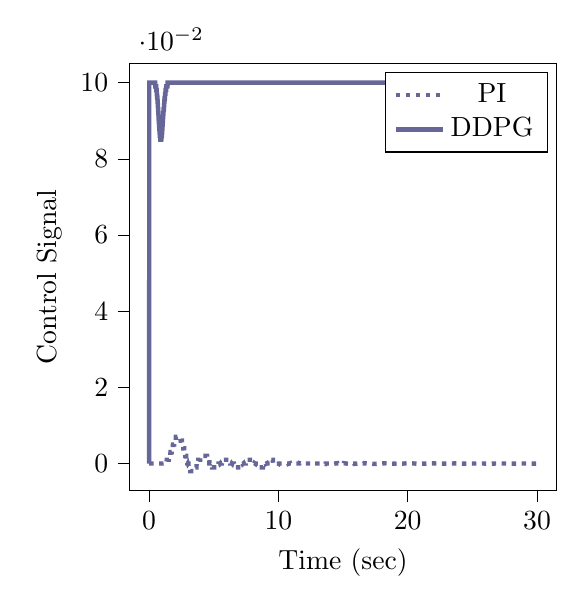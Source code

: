 % This file was created by tikzplotlib v0.9.1.
\begin{tikzpicture}

\definecolor{color0}{rgb}{0.122,0.467,0.706}
\definecolor{color1}{rgb}{1,0.498,0.055}

\begin{axis}[
compat=newest,
tick align=outside,
tick pos=left,
x grid style={white!69.02!black},
xmin=-1.5, xmax=31.5,
xtick style={color=black},
y grid style={white!69.02!black},
ymin=-0.007, ymax=0.105,
ytick style={color=black},
%yticklabel style={
%        /pgf/number format/.cd,
%        	fixed,
%        	fixed zerofill,
%         	precision=3,
%        /tikz/.cd
%},
scaled y ticks=true,
scaled y ticks=base 10:2,
width=7cm,
height=7cm,
xlabel=Time (sec),
ylabel=Control Signal
]
\addplot [ultra thick, blue!20!gray, dotted]
table {%
0 0
0.01 0
0.02 0
0.03 0
0.04 0
0.05 0
0.06 0
0.07 0
0.08 0
0.09 0
0.1 0
0.11 0
0.12 0
0.13 0
0.14 0
0.15 0
0.16 0
0.17 0
0.18 0
0.19 0
0.2 0
0.21 0
0.22 0
0.23 0
0.24 0
0.25 0
0.26 0
0.27 0
0.28 0
0.29 0
0.3 0
0.31 0
0.32 0
0.33 0
0.34 0
0.35 0
0.36 0
0.37 0
0.38 0
0.39 0
0.4 0
0.41 0
0.42 0
0.43 0
0.44 0
0.45 0
0.46 0
0.47 0
0.48 0
0.49 0
0.5 0
0.51 0
0.52 0
0.53 0
0.54 0
0.55 0
0.56 0
0.57 0
0.58 0
0.59 0
0.6 0
0.61 0
0.62 0
0.63 0
0.64 0
0.65 0
0.66 0
0.67 0
0.68 0
0.69 0
0.7 0
0.71 0
0.72 0
0.73 0
0.74 0
0.75 0
0.76 0
0.77 0
0.78 0
0.79 0
0.8 0
0.81 0
0.82 0
0.83 0
0.84 0
0.85 0
0.86 0
0.87 0
0.88 0
0.89 0
0.9 0
0.91 0
0.92 0
0.93 0
0.94 0
0.95 0
0.96 0
0.97 0
0.98 0
0.99 0
1 -4.393e-19
1.01 6.512e-09
1.02 6.882e-08
1.03 2.571e-07
1.04 6.431e-07
1.05 1.298e-06
1.06 2.292e-06
1.07 3.697e-06
1.08 5.584e-06
1.09 8.026e-06
1.1 1.109e-05
1.11 1.486e-05
1.12 1.939e-05
1.13 2.475e-05
1.14 3.103e-05
1.15 3.828e-05
1.16 4.657e-05
1.17 5.597e-05
1.18 6.655e-05
1.19 7.837e-05
1.2 9.149e-05
1.21 0.0
1.22 0.0
1.23 0.0
1.24 0.0
1.25 0.0
1.26 0.0
1.27 0.0
1.28 0.0
1.29 0.0
1.3 0.0
1.31 0.0
1.32 0.0
1.33 0.0
1.34 0.0
1.35 0.0
1.36 0.001
1.37 0.001
1.38 0.001
1.39 0.001
1.4 0.001
1.41 0.001
1.42 0.001
1.43 0.001
1.44 0.001
1.45 0.001
1.46 0.001
1.47 0.001
1.48 0.001
1.49 0.001
1.5 0.001
1.51 0.001
1.52 0.001
1.53 0.002
1.54 0.002
1.55 0.002
1.56 0.002
1.57 0.002
1.58 0.002
1.59 0.002
1.6 0.002
1.61 0.002
1.62 0.002
1.63 0.002
1.64 0.002
1.65 0.003
1.66 0.003
1.67 0.003
1.68 0.003
1.69 0.003
1.7 0.003
1.71 0.003
1.72 0.003
1.73 0.003
1.74 0.003
1.75 0.004
1.76 0.004
1.77 0.004
1.78 0.004
1.79 0.004
1.8 0.004
1.81 0.004
1.82 0.004
1.83 0.004
1.84 0.005
1.85 0.005
1.86 0.005
1.87 0.005
1.88 0.005
1.89 0.005
1.9 0.005
1.91 0.005
1.92 0.005
1.93 0.005
1.94 0.005
1.95 0.006
1.96 0.006
1.97 0.006
1.98 0.006
1.99 0.006
2 0.006
2.01 0.006
2.02 0.006
2.03 0.006
2.04 0.006
2.05 0.006
2.06 0.006
2.07 0.007
2.08 0.007
2.09 0.007
2.1 0.007
2.11 0.007
2.12 0.007
2.13 0.007
2.14 0.007
2.15 0.007
2.16 0.007
2.17 0.007
2.18 0.007
2.19 0.007
2.2 0.007
2.21 0.007
2.22 0.007
2.23 0.007
2.24 0.007
2.25 0.007
2.26 0.007
2.27 0.007
2.28 0.007
2.29 0.007
2.3 0.007
2.31 0.007
2.32 0.007
2.33 0.007
2.34 0.007
2.35 0.007
2.36 0.007
2.37 0.007
2.38 0.007
2.39 0.007
2.4 0.007
2.41 0.007
2.42 0.007
2.43 0.007
2.44 0.006
2.45 0.006
2.46 0.006
2.47 0.006
2.48 0.006
2.49 0.006
2.5 0.006
2.51 0.006
2.52 0.006
2.53 0.006
2.54 0.006
2.55 0.005
2.56 0.005
2.57 0.005
2.58 0.005
2.59 0.005
2.6 0.005
2.61 0.005
2.62 0.005
2.63 0.005
2.64 0.004
2.65 0.004
2.66 0.004
2.67 0.004
2.68 0.004
2.69 0.004
2.7 0.004
2.71 0.004
2.72 0.003
2.73 0.003
2.74 0.003
2.75 0.003
2.76 0.003
2.77 0.003
2.78 0.003
2.79 0.003
2.8 0.002
2.81 0.002
2.82 0.002
2.83 0.002
2.84 0.002
2.85 0.002
2.86 0.002
2.87 0.001
2.88 0.001
2.89 0.001
2.9 0.001
2.91 0.001
2.92 0.001
2.93 0.001
2.94 0.001
2.95 0.001
2.96 0.0
2.97 0.0
2.98 0.0
2.99 5.928e-05
3.0 -4.742e-05
3.01 -0.0
3.02 -0.0
3.03 -0.0
3.04 -0.0
3.05 -0.001
3.06 -0.001
3.07 -0.001
3.08 -0.001
3.09 -0.001
3.1 -0.001
3.11 -0.001
3.12 -0.001
3.13 -0.001
3.14 -0.001
3.15 -0.001
3.16 -0.001
3.17 -0.001
3.18 -0.001
3.19 -0.002
3.2 -0.002
3.21 -0.002
3.22 -0.002
3.23 -0.002
3.24 -0.002
3.25 -0.002
3.26 -0.002
3.27 -0.002
3.28 -0.002
3.29 -0.002
3.3 -0.002
3.31 -0.002
3.32 -0.002
3.33 -0.002
3.34 -0.002
3.35 -0.002
3.36 -0.002
3.37 -0.002
3.38 -0.002
3.39 -0.002
3.4 -0.002
3.41 -0.002
3.42 -0.002
3.43 -0.002
3.44 -0.002
3.45 -0.002
3.46 -0.002
3.47 -0.002
3.48 -0.002
3.49 -0.002
3.5 -0.002
3.51 -0.001
3.52 -0.001
3.53 -0.001
3.54 -0.001
3.55 -0.001
3.56 -0.001
3.57 -0.001
3.58 -0.001
3.59 -0.001
3.6 -0.001
3.61 -0.001
3.62 -0.001
3.63 -0.001
3.64 -0.001
3.65 -0.001
3.66 -0.001
3.67 -0.0
3.68 -0.0
3.69 -0.0
3.7 -0.0
3.71 -0.0
3.72 -9.144e-05
3.73 -1.668e-05
3.74 5.82e-05
3.75 0.0
3.76 0.0
3.77 0.0
3.78 0.0
3.79 0.0
3.8 0.001
3.81 0.001
3.82 0.001
3.83 0.001
3.84 0.001
3.85 0.001
3.86 0.001
3.87 0.001
3.88 0.001
3.89 0.001
3.9 0.001
3.91 0.001
3.92 0.001
3.93 0.001
3.94 0.001
3.95 0.001
3.96 0.002
3.97 0.002
3.98 0.002
3.99 0.002
4.0 0.002
4.01 0.002
4.02 0.002
4.03 0.002
4.04 0.002
4.05 0.002
4.06 0.002
4.07 0.002
4.08 0.002
4.09 0.002
4.1 0.002
4.11 0.002
4.12 0.002
4.13 0.002
4.14 0.002
4.15 0.002
4.16 0.002
4.17 0.002
4.18 0.002
4.19 0.002
4.2 0.002
4.21 0.002
4.22 0.002
4.23 0.002
4.24 0.002
4.25 0.002
4.26 0.002
4.27 0.002
4.28 0.002
4.29 0.002
4.3 0.002
4.31 0.002
4.32 0.002
4.33 0.002
4.34 0.002
4.35 0.002
4.36 0.002
4.37 0.002
4.38 0.002
4.39 0.002
4.4 0.002
4.41 0.002
4.42 0.002
4.43 0.002
4.44 0.002
4.45 0.002
4.46 0.002
4.47 0.002
4.48 0.002
4.49 0.001
4.5 0.001
4.51 0.001
4.52 0.001
4.53 0.001
4.54 0.001
4.55 0.001
4.56 0.001
4.57 0.001
4.58 0.001
4.59 0.001
4.6 0.001
4.61 0.001
4.62 0.001
4.63 0.001
4.64 0.001
4.65 0.001
4.66 0.0
4.67 0.0
4.68 0.0
4.69 0.0
4.7 0.0
4.71 0.0
4.72 0.0
4.73 0.0
4.74 5.021e-05
4.75 -3.149e-06
4.76 -5.569e-05
4.77 -0.0
4.78 -0.0
4.79 -0.0
4.8 -0.0
4.81 -0.0
4.82 -0.0
4.83 -0.0
4.84 -0.0
4.85 -0.0
4.86 -0.001
4.87 -0.001
4.88 -0.001
4.89 -0.001
4.9 -0.001
4.91 -0.001
4.92 -0.001
4.93 -0.001
4.94 -0.001
4.95 -0.001
4.96 -0.001
4.97 -0.001
4.98 -0.001
4.99 -0.001
5.0 -0.001
5.01 -0.001
5.02 -0.001
5.03 -0.001
5.04 -0.001
5.05 -0.001
5.06 -0.001
5.07 -0.001
5.08 -0.001
5.09 -0.001
5.1 -0.001
5.11 -0.001
5.12 -0.001
5.13 -0.001
5.14 -0.001
5.15 -0.001
5.16 -0.001
5.17 -0.001
5.18 -0.001
5.19 -0.001
5.2 -0.001
5.21 -0.001
5.22 -0.001
5.23 -0.001
5.24 -0.001
5.25 -0.001
5.26 -0.001
5.27 -0.001
5.28 -0.001
5.29 -0.001
5.3 -0.001
5.31 -0.001
5.32 -0.001
5.33 -0.001
5.34 -0.001
5.35 -0.001
5.36 -0.001
5.37 -0.0
5.38 -0.0
5.39 -0.0
5.4 -0.0
5.41 -0.0
5.42 -0.0
5.43 -0.0
5.44 -0.0
5.45 -0.0
5.46 -0.0
5.47 -0.0
5.48 -6.276e-05
5.49 -2.182e-05
5.5 1.92e-05
5.51 6.023e-05
5.52 0.0
5.53 0.0
5.54 0.0
5.55 0.0
5.56 0.0
5.57 0.0
5.58 0.0
5.59 0.0
5.6 0.0
5.61 0.0
5.62 0.0
5.63 0.001
5.64 0.001
5.65 0.001
5.66 0.001
5.67 0.001
5.68 0.001
5.69 0.001
5.7 0.001
5.71 0.001
5.72 0.001
5.73 0.001
5.74 0.001
5.75 0.001
5.76 0.001
5.77 0.001
5.78 0.001
5.79 0.001
5.8 0.001
5.81 0.001
5.82 0.001
5.83 0.001
5.84 0.001
5.85 0.001
5.86 0.001
5.87 0.001
5.88 0.001
5.89 0.001
5.9 0.001
5.91 0.001
5.92 0.001
5.93 0.001
5.94 0.001
5.95 0.001
5.96 0.001
5.97 0.001
5.98 0.001
5.99 0.001
6.0 0.001
6.01 0.001
6.02 0.001
6.03 0.001
6.04 0.001
6.05 0.001
6.06 0.001
6.07 0.001
6.08 0.001
6.09 0.001
6.1 0.001
6.11 0.001
6.12 0.001
6.13 0.001
6.14 0.001
6.15 0.001
6.16 0.001
6.17 0.001
6.18 0.001
6.19 0.001
6.2 0.001
6.21 0.001
6.22 0.001
6.23 0.001
6.24 0.001
6.25 0.001
6.26 0.001
6.27 0.001
6.28 0.0
6.29 0.0
6.3 0.0
6.31 0.0
6.32 0.0
6.33 0.0
6.34 0.0
6.35 0.0
6.36 0.0
6.37 0.0
6.38 0.0
6.39 6.609e-05
6.4 2.913e-05
6.41 -7.693e-06
6.42 -4.433e-05
6.43 -8.074e-05
6.44 -0.0
6.45 -0.0
6.46 -0.0
6.47 -0.0
6.48 -0.0
6.49 -0.0
6.5 -0.0
6.51 -0.0
6.52 -0.0
6.53 -0.0
6.54 -0.0
6.55 -0.0
6.56 -0.001
6.57 -0.001
6.58 -0.001
6.59 -0.001
6.6 -0.001
6.61 -0.001
6.62 -0.001
6.63 -0.001
6.64 -0.001
6.65 -0.001
6.66 -0.001
6.67 -0.001
6.68 -0.001
6.69 -0.001
6.7 -0.001
6.71 -0.001
6.72 -0.001
6.73 -0.001
6.74 -0.001
6.75 -0.001
6.76 -0.001
6.77 -0.001
6.78 -0.001
6.79 -0.001
6.8 -0.001
6.81 -0.001
6.82 -0.001
6.83 -0.001
6.84 -0.001
6.85 -0.001
6.86 -0.001
6.87 -0.001
6.88 -0.001
6.89 -0.001
6.9 -0.001
6.91 -0.001
6.92 -0.001
6.93 -0.001
6.94 -0.001
6.95 -0.001
6.96 -0.001
6.97 -0.001
6.98 -0.001
6.99 -0.001
7.0 -0.001
7.01 -0.001
7.02 -0.001
7.03 -0.001
7.04 -0.001
7.05 -0.001
7.06 -0.001
7.07 -0.001
7.08 -0.001
7.09 -0.001
7.1 -0.001
7.11 -0.001
7.12 -0.0
7.13 -0.0
7.14 -0.0
7.15 -0.0
7.16 -0.0
7.17 -0.0
7.18 -0.0
7.19 -0.0
7.2 -0.0
7.21 -0.0
7.22 -0.0
7.23 -0.0
7.24 -0.0
7.25 -9.858e-05
7.26 -6.763e-05
7.27 -3.67e-05
7.28 -5.82e-06
7.29 2.496e-05
7.3 5.561e-05
7.31 8.609e-05
7.32 0.0
7.33 0.0
7.34 0.0
7.35 0.0
7.36 0.0
7.37 0.0
7.38 0.0
7.39 0.0
7.4 0.0
7.41 0.0
7.42 0.0
7.43 0.0
7.44 0.0
7.45 0.0
7.46 0.0
7.47 0.001
7.48 0.001
7.49 0.001
7.5 0.001
7.51 0.001
7.52 0.001
7.53 0.001
7.54 0.001
7.55 0.001
7.56 0.001
7.57 0.001
7.58 0.001
7.59 0.001
7.6 0.001
7.61 0.001
7.62 0.001
7.63 0.001
7.64 0.001
7.65 0.001
7.66 0.001
7.67 0.001
7.68 0.001
7.69 0.001
7.7 0.001
7.71 0.001
7.72 0.001
7.73 0.001
7.74 0.001
7.75 0.001
7.76 0.001
7.77 0.001
7.78 0.001
7.79 0.001
7.8 0.001
7.81 0.001
7.82 0.001
7.83 0.001
7.84 0.001
7.85 0.001
7.86 0.001
7.87 0.001
7.88 0.001
7.89 0.001
7.9 0.001
7.91 0.001
7.92 0.001
7.93 0.001
7.94 0.001
7.95 0.001
7.96 0.001
7.97 0.001
7.98 0.001
7.99 0.0
8.0 0.0
8.01 0.0
8.02 0.0
8.03 0.0
8.04 0.0
8.05 0.0
8.06 0.0
8.07 0.0
8.08 0.0
8.09 0.0
8.1 0.0
8.11 0.0
8.12 0.0
8.13 0.0
8.14 0.0
8.15 8.714e-05
8.16 6.144e-05
8.17 3.579e-05
8.18 1.023e-05
8.19 -1.522e-05
8.2 -4.051e-05
8.21 -6.563e-05
8.22 -9.054e-05
8.23 -0.0
8.24 -0.0
8.25 -0.0
8.26 -0.0
8.27 -0.0
8.28 -0.0
8.29 -0.0
8.3 -0.0
8.31 -0.0
8.32 -0.0
8.33 -0.0
8.34 -0.0
8.35 -0.0
8.36 -0.0
8.37 -0.0
8.38 -0.0
8.39 -0.0
8.4 -0.0
8.41 -0.0
8.42 -0.001
8.43 -0.001
8.44 -0.001
8.45 -0.001
8.46 -0.001
8.47 -0.001
8.48 -0.001
8.49 -0.001
8.5 -0.001
8.51 -0.001
8.52 -0.001
8.53 -0.001
8.54 -0.001
8.55 -0.001
8.56 -0.001
8.57 -0.001
8.58 -0.001
8.59 -0.001
8.6 -0.001
8.61 -0.001
8.62 -0.001
8.63 -0.001
8.64 -0.001
8.65 -0.001
8.66 -0.001
8.67 -0.001
8.68 -0.001
8.69 -0.001
8.7 -0.001
8.71 -0.001
8.72 -0.001
8.73 -0.001
8.74 -0.001
8.75 -0.001
8.76 -0.001
8.77 -0.001
8.78 -0.001
8.79 -0.001
8.8 -0.001
8.81 -0.0
8.82 -0.0
8.83 -0.0
8.84 -0.0
8.85 -0.0
8.86 -0.0
8.87 -0.0
8.88 -0.0
8.89 -0.0
8.9 -0.0
8.91 -0.0
8.92 -0.0
8.93 -0.0
8.94 -0.0
8.95 -0.0
8.96 -0.0
8.97 -0.0
8.98 -0.0
8.99 -0.0
9.0 -0.0
9.01 -0.0
9.02 -9.872e-05
9.03 -7.799e-05
9.04 -5.726e-05
9.05 -3.655e-05
9.06 -1.589e-05
9.07 4.693e-06
9.08 2.517e-05
9.09 4.552e-05
9.1 6.572e-05
9.11 8.574e-05
9.12 0.0
9.13 0.0
9.14 0.0
9.15 0.0
9.16 0.0
9.17 0.0
9.18 0.0
9.19 0.0
9.2 0.0
9.21 0.0
9.22 0.0
9.23 0.0
9.24 0.0
9.25 0.0
9.26 0.0
9.27 0.0
9.28 0.0
9.29 0.0
9.3 0.0
9.31 0.0
9.32 0.0
9.33 0.0
9.34 0.0
9.35 0.0
9.36 0.0
9.37 0.0
9.38 0.0
9.39 0.0
9.4 0.0
9.41 0.001
9.42 0.001
9.43 0.001
9.44 0.001
9.45 0.001
9.46 0.001
9.47 0.001
9.48 0.001
9.49 0.001
9.5 0.001
9.51 0.001
9.52 0.001
9.53 0.001
9.54 0.001
9.55 0.001
9.56 0.001
9.57 0.001
9.58 0.0
9.59 0.0
9.6 0.0
9.61 0.0
9.62 0.0
9.63 0.0
9.64 0.0
9.65 0.0
9.66 0.0
9.67 0.0
9.68 0.0
9.69 0.0
9.7 0.0
9.71 0.0
9.72 0.0
9.73 0.0
9.74 0.0
9.75 0.0
9.76 0.0
9.77 0.0
9.78 0.0
9.79 0.0
9.8 0.0
9.81 0.0
9.82 0.0
9.83 0.0
9.84 0.0
9.85 0.0
9.86 0.0
9.87 0.0
9.88 0.0
9.89 0.0
9.9 8.681e-05
9.91 6.995e-05
9.92 5.309e-05
9.93 3.624e-05
9.94 1.942e-05
9.95 2.652e-06
9.96 -1.404e-05
9.97 -3.064e-05
9.98 -4.712e-05
9.99 -6.346e-05
10.0 -7.965e-05
10.01 -9.566e-05
10.02 -0.0
10.03 -0.0
10.04 -0.0
10.05 -0.0
10.06 -0.0
10.07 -0.0
10.08 -0.0
10.09 -0.0
10.1 -0.0
10.11 -0.0
10.12 -0.0
10.13 -0.0
10.14 -0.0
10.15 -0.0
10.16 -0.0
10.17 -0.0
10.18 -0.0
10.19 -0.0
10.2 -0.0
10.21 -0.0
10.22 -0.0
10.23 -0.0
10.24 -0.0
10.25 -0.0
10.26 -0.0
10.27 -0.0
10.28 -0.0
10.29 -0.0
10.3 -0.0
10.31 -0.0
10.32 -0.0
10.33 -0.0
10.34 -0.0
10.35 -0.0
10.36 -0.0
10.37 -0.0
10.38 -0.0
10.39 -0.0
10.4 -0.0
10.41 -0.0
10.42 -0.0
10.43 -0.0
10.44 -0.0
10.45 -0.0
10.46 -0.0
10.47 -0.0
10.48 -0.0
10.49 -0.0
10.5 -0.0
10.51 -0.0
10.52 -0.0
10.53 -0.0
10.54 -0.0
10.55 -0.0
10.56 -0.0
10.57 -0.0
10.58 -0.0
10.59 -0.0
10.6 -0.0
10.61 -0.0
10.62 -0.0
10.63 -0.0
10.64 -0.0
10.65 -0.0
10.66 -0.0
10.67 -0.0
10.68 -0.0
10.69 -0.0
10.7 -0.0
10.71 -0.0
10.72 -0.0
10.73 -0.0
10.74 -0.0
10.75 -0.0
10.76 -0.0
10.77 -8.775e-05
10.78 -7.403e-05
10.79 -6.027e-05
10.8 -4.65e-05
10.81 -3.273e-05
10.82 -1.898e-05
10.83 -5.27e-06
10.84 8.389e-06
10.85 2.198e-05
10.86 3.547e-05
10.87 4.887e-05
10.88 6.214e-05
10.89 7.527e-05
10.9 8.825e-05
10.91 0.0
10.92 0.0
10.93 0.0
10.94 0.0
10.95 0.0
10.96 0.0
10.97 0.0
10.98 0.0
10.99 0.0
11.0 0.0
11.01 0.0
11.02 0.0
11.03 0.0
11.04 0.0
11.05 0.0
11.06 0.0
11.07 0.0
11.08 0.0
11.09 0.0
11.1 0.0
11.11 0.0
11.12 0.0
11.13 0.0
11.14 0.0
11.15 0.0
11.16 0.0
11.17 0.0
11.18 0.0
11.19 0.0
11.2 0.0
11.21 0.0
11.22 0.0
11.23 0.0
11.24 0.0
11.25 0.0
11.26 0.0
11.27 0.0
11.28 0.0
11.29 0.0
11.3 0.0
11.31 0.0
11.32 0.0
11.33 0.0
11.34 0.0
11.35 0.0
11.36 0.0
11.37 0.0
11.38 0.0
11.39 0.0
11.4 0.0
11.41 0.0
11.42 0.0
11.43 0.0
11.44 0.0
11.45 0.0
11.46 0.0
11.47 0.0
11.48 0.0
11.49 0.0
11.5 0.0
11.51 0.0
11.52 0.0
11.53 0.0
11.54 0.0
11.55 0.0
11.56 0.0
11.57 0.0
11.58 0.0
11.59 0.0
11.6 0.0
11.61 0.0
11.62 0.0
11.63 9.914e-05
11.64 8.801e-05
11.65 7.683e-05
11.66 6.559e-05
11.67 5.433e-05
11.68 4.305e-05
11.69 3.176e-05
11.7 2.048e-05
11.71 9.231e-06
11.72 -1.981e-06
11.73 -1.314e-05
11.74 -2.423e-05
11.75 -3.524e-05
11.76 -4.616e-05
11.77 -5.697e-05
11.78 -6.766e-05
11.79 -7.822e-05
11.8 -8.863e-05
11.81 -9.888e-05
11.82 -0.0
11.83 -0.0
11.84 -0.0
11.85 -0.0
11.86 -0.0
11.87 -0.0
11.88 -0.0
11.89 -0.0
11.9 -0.0
11.91 -0.0
11.92 -0.0
11.93 -0.0
11.94 -0.0
11.95 -0.0
11.96 -0.0
11.97 -0.0
11.98 -0.0
11.99 -0.0
12.0 -0.0
12.01 -0.0
12.02 -0.0
12.03 -0.0
12.04 -0.0
12.05 -0.0
12.06 -0.0
12.07 -0.0
12.08 -0.0
12.09 -0.0
12.1 -0.0
12.11 -0.0
12.12 -0.0
12.13 -0.0
12.14 -0.0
12.15 -0.0
12.16 -0.0
12.17 -0.0
12.18 -0.0
12.19 -0.0
12.2 -0.0
12.21 -0.0
12.22 -0.0
12.23 -0.0
12.24 -0.0
12.25 -0.0
12.26 -0.0
12.27 -0.0
12.28 -0.0
12.29 -0.0
12.3 -0.0
12.31 -0.0
12.32 -0.0
12.33 -0.0
12.34 -0.0
12.35 -0.0
12.36 -0.0
12.37 -0.0
12.38 -0.0
12.39 -0.0
12.4 -0.0
12.41 -0.0
12.42 -0.0
12.43 -0.0
12.44 -0.0
12.45 -0.0
12.46 -0.0
12.47 -0.0
12.48 -0.0
12.49 -0.0
12.5 -9.464e-05
12.51 -8.563e-05
12.52 -7.655e-05
12.53 -6.742e-05
12.54 -5.824e-05
12.55 -4.904e-05
12.56 -3.981e-05
12.57 -3.057e-05
12.58 -2.134e-05
12.59 -1.212e-05
12.6 -2.932e-06
12.61 6.221e-06
12.62 1.532e-05
12.63 2.437e-05
12.64 3.334e-05
12.65 4.223e-05
12.66 5.102e-05
12.67 5.971e-05
12.68 6.828e-05
12.69 7.673e-05
12.7 8.505e-05
12.71 9.322e-05
12.72 0.0
12.73 0.0
12.74 0.0
12.75 0.0
12.76 0.0
12.77 0.0
12.78 0.0
12.79 0.0
12.8 0.0
12.81 0.0
12.82 0.0
12.83 0.0
12.84 0.0
12.85 0.0
12.86 0.0
12.87 0.0
12.88 0.0
12.89 0.0
12.9 0.0
12.91 0.0
12.92 0.0
12.93 0.0
12.94 0.0
12.95 0.0
12.96 0.0
12.97 0.0
12.98 0.0
12.99 0.0
13.0 0.0
13.01 0.0
13.02 0.0
13.03 0.0
13.04 0.0
13.05 0.0
13.06 0.0
13.07 0.0
13.08 0.0
13.09 0.0
13.1 0.0
13.11 0.0
13.12 0.0
13.13 0.0
13.14 0.0
13.15 0.0
13.16 0.0
13.17 0.0
13.18 0.0
13.19 0.0
13.2 0.0
13.21 0.0
13.22 0.0
13.23 0.0
13.24 0.0
13.25 0.0
13.26 0.0
13.27 0.0
13.28 0.0
13.29 0.0
13.3 0.0
13.31 0.0
13.32 0.0
13.33 0.0
13.34 0.0
13.35 0.0
13.36 9.539e-05
13.37 8.821e-05
13.38 8.095e-05
13.39 7.362e-05
13.4 6.622e-05
13.41 5.878e-05
13.42 5.13e-05
13.43 4.379e-05
13.44 3.626e-05
13.45 2.872e-05
13.46 2.117e-05
13.47 1.363e-05
13.48 6.113e-06
13.49 -1.38e-06
13.5 -8.837e-06
13.51 -1.625e-05
13.52 -2.361e-05
13.53 -3.09e-05
13.54 -3.812e-05
13.55 -4.526e-05
13.56 -5.231e-05
13.57 -5.927e-05
13.58 -6.611e-05
13.59 -7.284e-05
13.6 -7.945e-05
13.61 -8.593e-05
13.62 -9.227e-05
13.63 -9.846e-05
13.64 -0.0
13.65 -0.0
13.66 -0.0
13.67 -0.0
13.68 -0.0
13.69 -0.0
13.7 -0.0
13.71 -0.0
13.72 -0.0
13.73 -0.0
13.74 -0.0
13.75 -0.0
13.76 -0.0
13.77 -0.0
13.78 -0.0
13.79 -0.0
13.8 -0.0
13.81 -0.0
13.82 -0.0
13.83 -0.0
13.84 -0.0
13.85 -0.0
13.86 -0.0
13.87 -0.0
13.88 -0.0
13.89 -0.0
13.9 -0.0
13.91 -0.0
13.92 -0.0
13.93 -0.0
13.94 -0.0
13.95 -0.0
13.96 -0.0
13.97 -0.0
13.98 -0.0
13.99 -0.0
14.0 -0.0
14.01 -0.0
14.02 -0.0
14.03 -0.0
14.04 -0.0
14.05 -0.0
14.06 -0.0
14.07 -0.0
14.08 -0.0
14.09 -0.0
14.1 -0.0
14.11 -0.0
14.12 -0.0
14.13 -0.0
14.14 -0.0
14.15 -0.0
14.16 -0.0
14.17 -0.0
14.18 -0.0
14.19 -0.0
14.2 -0.0
14.21 -9.759e-05
14.22 -9.201e-05
14.23 -8.633e-05
14.24 -8.058e-05
14.25 -7.474e-05
14.26 -6.885e-05
14.27 -6.289e-05
14.28 -5.687e-05
14.29 -5.082e-05
14.3 -4.472e-05
14.31 -3.86e-05
14.32 -3.246e-05
14.33 -2.631e-05
14.34 -2.015e-05
14.35 -1.399e-05
14.36 -7.843e-06
14.37 -1.714e-06
14.38 4.388e-06
14.39 1.046e-05
14.4 1.649e-05
14.41 2.246e-05
14.42 2.839e-05
14.43 3.425e-05
14.44 4.004e-05
14.45 4.575e-05
14.46 5.138e-05
14.47 5.692e-05
14.48 6.236e-05
14.49 6.77e-05
14.5 7.293e-05
14.51 7.804e-05
14.52 8.303e-05
14.53 8.789e-05
14.54 9.262e-05
14.55 9.721e-05
14.56 0.0
14.57 0.0
14.58 0.0
14.59 0.0
14.6 0.0
14.61 0.0
14.62 0.0
14.63 0.0
14.64 0.0
14.65 0.0
14.66 0.0
14.67 0.0
14.68 0.0
14.69 0.0
14.7 0.0
14.71 0.0
14.72 0.0
14.73 0.0
14.74 0.0
14.75 0.0
14.76 0.0
14.77 0.0
14.78 0.0
14.79 0.0
14.8 0.0
14.81 0.0
14.82 0.0
14.83 0.0
14.84 0.0
14.85 0.0
14.86 0.0
14.87 0.0
14.88 0.0
14.89 0.0
14.9 0.0
14.91 0.0
14.92 0.0
14.93 0.0
14.94 0.0
14.95 0.0
14.96 0.0
14.97 0.0
14.98 0.0
14.99 0.0
15.0 0.0
15.01 0.0
15.02 0.0
15.03 0.0
15.04 0.0
15.05 9.891e-05
15.06 9.475e-05
15.07 9.05e-05
15.08 8.615e-05
15.09 8.171e-05
15.1 7.719e-05
15.11 7.259e-05
15.12 6.792e-05
15.13 6.319e-05
15.14 5.84e-05
15.15 5.355e-05
15.16 4.866e-05
15.17 4.374e-05
15.18 3.878e-05
15.19 3.379e-05
15.2 2.878e-05
15.21 2.376e-05
15.22 1.874e-05
15.23 1.371e-05
15.24 8.686e-06
15.25 3.675e-06
15.26 -1.316e-06
15.27 -6.284e-06
15.28 -1.122e-05
15.29 -1.612e-05
15.3 -2.098e-05
15.31 -2.578e-05
15.32 -3.054e-05
15.33 -3.523e-05
15.34 -3.986e-05
15.35 -4.441e-05
15.36 -4.889e-05
15.37 -5.329e-05
15.38 -5.76e-05
15.39 -6.181e-05
15.4 -6.593e-05
15.41 -6.995e-05
15.42 -7.386e-05
15.43 -7.766e-05
15.44 -8.134e-05
15.45 -8.491e-05
15.46 -8.835e-05
15.47 -9.166e-05
15.48 -9.484e-05
15.49 -9.789e-05
15.5 -0.0
15.51 -0.0
15.52 -0.0
15.53 -0.0
15.54 -0.0
15.55 -0.0
15.56 -0.0
15.57 -0.0
15.58 -0.0
15.59 -0.0
15.6 -0.0
15.61 -0.0
15.62 -0.0
15.63 -0.0
15.64 -0.0
15.65 -0.0
15.66 -0.0
15.67 -0.0
15.68 -0.0
15.69 -0.0
15.7 -0.0
15.71 -0.0
15.72 -0.0
15.73 -0.0
15.74 -0.0
15.75 -0.0
15.76 -0.0
15.77 -0.0
15.78 -0.0
15.79 -0.0
15.8 -0.0
15.81 -0.0
15.82 -0.0
15.83 -0.0
15.84 -0.0
15.85 -0.0
15.86 -0.0
15.87 -0.0
15.88 -9.759e-05
15.89 -9.473e-05
15.9 -9.176e-05
15.91 -8.869e-05
15.92 -8.552e-05
15.93 -8.226e-05
15.94 -7.891e-05
15.95 -7.547e-05
15.96 -7.196e-05
15.97 -6.837e-05
15.98 -6.471e-05
15.99 -6.098e-05
16.0 -5.72e-05
16.01 -5.336e-05
16.02 -4.947e-05
16.03 -4.553e-05
16.04 -4.156e-05
16.05 -3.755e-05
16.06 -3.351e-05
16.07 -2.945e-05
16.08 -2.537e-05
16.09 -2.128e-05
16.1 -1.718e-05
16.11 -1.307e-05
16.12 -8.973e-06
16.13 -4.878e-06
16.14 -7.967e-07
16.15 3.267e-06
16.16 7.309e-06
16.17 1.132e-05
16.18 1.53e-05
16.19 1.925e-05
16.2 2.315e-05
16.21 2.7e-05
16.22 3.08e-05
16.23 3.455e-05
16.24 3.823e-05
16.25 4.185e-05
16.26 4.54e-05
16.27 4.888e-05
16.28 5.228e-05
16.29 5.56e-05
16.3 5.883e-05
16.31 6.197e-05
16.32 6.502e-05
16.33 6.797e-05
16.34 7.083e-05
16.35 7.358e-05
16.36 7.623e-05
16.37 7.876e-05
16.38 8.119e-05
16.39 8.35e-05
16.4 8.57e-05
16.41 8.778e-05
16.42 8.974e-05
16.43 9.157e-05
16.44 9.328e-05
16.45 9.487e-05
16.46 9.633e-05
16.47 9.766e-05
16.48 9.886e-05
16.49 9.993e-05
16.5 0.0
16.51 0.0
16.52 0.0
16.53 0.0
16.54 0.0
16.55 0.0
16.56 0.0
16.57 0.0
16.58 0.0
16.59 0.0
16.6 0.0
16.61 0.0
16.62 0.0
16.63 0.0
16.64 0.0
16.65 9.922e-05
16.66 9.81e-05
16.67 9.685e-05
16.68 9.549e-05
16.69 9.402e-05
16.7 9.243e-05
16.71 9.073e-05
16.72 8.893e-05
16.73 8.702e-05
16.74 8.501e-05
16.75 8.29e-05
16.76 8.07e-05
16.77 7.841e-05
16.78 7.603e-05
16.79 7.356e-05
16.8 7.101e-05
16.81 6.838e-05
16.82 6.568e-05
16.83 6.291e-05
16.84 6.007e-05
16.85 5.717e-05
16.86 5.421e-05
16.87 5.119e-05
16.88 4.813e-05
16.89 4.501e-05
16.9 4.186e-05
16.91 3.866e-05
16.92 3.543e-05
16.93 3.218e-05
16.94 2.889e-05
16.95 2.559e-05
16.96 2.227e-05
16.97 1.893e-05
16.98 1.559e-05
16.99 1.224e-05
17.0 8.889e-06
17.01 5.545e-06
17.02 2.21e-06
17.03 -1.114e-06
17.04 -4.42e-06
17.05 -7.706e-06
17.06 -1.097e-05
17.07 -1.42e-05
17.08 -1.74e-05
17.09 -2.056e-05
17.1 -2.368e-05
17.11 -2.676e-05
17.12 -2.979e-05
17.13 -3.277e-05
17.14 -3.569e-05
17.15 -3.856e-05
17.16 -4.136e-05
17.17 -4.41e-05
17.18 -4.677e-05
17.19 -4.937e-05
17.2 -5.189e-05
17.21 -5.434e-05
17.22 -5.67e-05
17.23 -5.899e-05
17.24 -6.119e-05
17.25 -6.33e-05
17.26 -6.532e-05
17.27 -6.725e-05
17.28 -6.909e-05
17.29 -7.083e-05
17.3 -7.247e-05
17.31 -7.402e-05
17.32 -7.546e-05
17.33 -7.68e-05
17.34 -7.804e-05
17.35 -7.917e-05
17.36 -8.02e-05
17.37 -8.113e-05
17.38 -8.194e-05
17.39 -8.265e-05
17.4 -8.325e-05
17.41 -8.375e-05
17.42 -8.413e-05
17.43 -8.441e-05
17.44 -8.458e-05
17.45 -8.464e-05
17.46 -8.459e-05
17.47 -8.444e-05
17.48 -8.418e-05
17.49 -8.382e-05
17.5 -8.335e-05
17.51 -8.278e-05
17.52 -8.211e-05
17.53 -8.134e-05
17.54 -8.047e-05
17.55 -7.95e-05
17.56 -7.843e-05
17.57 -7.727e-05
17.58 -7.602e-05
17.59 -7.468e-05
17.6 -7.324e-05
17.61 -7.173e-05
17.62 -7.013e-05
17.63 -6.845e-05
17.64 -6.669e-05
17.65 -6.485e-05
17.66 -6.294e-05
17.67 -6.096e-05
17.68 -5.891e-05
17.69 -5.68e-05
17.7 -5.462e-05
17.71 -5.239e-05
17.72 -5.01e-05
17.73 -4.775e-05
17.74 -4.536e-05
17.75 -4.292e-05
17.76 -4.044e-05
17.77 -3.792e-05
17.78 -3.536e-05
17.79 -3.277e-05
17.8 -3.015e-05
17.81 -2.75e-05
17.82 -2.483e-05
17.83 -2.214e-05
17.84 -1.944e-05
17.85 -1.673e-05
17.86 -1.4e-05
17.87 -1.127e-05
17.88 -8.54e-06
17.89 -5.811e-06
17.9 -3.086e-06
17.91 -3.708e-07
17.92 2.333e-06
17.93 5.021e-06
17.94 7.69e-06
17.95 1.034e-05
17.96 1.296e-05
17.97 1.555e-05
17.98 1.812e-05
17.99 2.064e-05
18 2.313e-05
18.01 2.558e-05
18.02 2.799e-05
18.03 3.035e-05
18.04 3.266e-05
18.05 3.491e-05
18.06 3.712e-05
18.07 3.926e-05
18.08 4.135e-05
18.09 4.338e-05
18.1 4.534e-05
18.11 4.723e-05
18.12 4.906e-05
18.13 5.081e-05
18.14 5.25e-05
18.15 5.411e-05
18.16 5.564e-05
18.17 5.71e-05
18.18 5.847e-05
18.19 5.977e-05
18.2 6.099e-05
18.21 6.212e-05
18.22 6.317e-05
18.23 6.413e-05
18.24 6.501e-05
18.25 6.581e-05
18.26 6.651e-05
18.27 6.713e-05
18.28 6.766e-05
18.29 6.811e-05
18.3 6.846e-05
18.31 6.873e-05
18.32 6.891e-05
18.33 6.9e-05
18.34 6.901e-05
18.35 6.892e-05
18.36 6.875e-05
18.37 6.85e-05
18.38 6.815e-05
18.39 6.773e-05
18.4 6.722e-05
18.41 6.663e-05
18.42 6.595e-05
18.43 6.52e-05
18.44 6.437e-05
18.45 6.346e-05
18.46 6.247e-05
18.47 6.141e-05
18.48 6.028e-05
18.49 5.908e-05
18.5 5.78e-05
18.51 5.646e-05
18.52 5.506e-05
18.53 5.359e-05
18.54 5.206e-05
18.55 5.047e-05
18.56 4.883e-05
18.57 4.713e-05
18.58 4.538e-05
18.59 4.358e-05
18.6 4.173e-05
18.61 3.984e-05
18.62 3.791e-05
18.63 3.594e-05
18.64 3.393e-05
18.65 3.189e-05
18.66 2.982e-05
18.67 2.772e-05
18.68 2.559e-05
18.69 2.345e-05
18.7 2.128e-05
18.71 1.909e-05
18.72 1.69e-05
18.73 1.469e-05
18.74 1.247e-05
18.75 1.024e-05
18.76 8.018e-06
18.77 5.792e-06
18.78 3.569e-06
18.79 1.351e-06
18.8 -8.576e-07
18.81 -3.055e-06
18.82 -5.239e-06
18.83 -7.406e-06
18.84 -9.553e-06
18.85 -1.168e-05
18.86 -1.378e-05
18.87 -1.585e-05
18.88 -1.79e-05
18.89 -1.991e-05
18.9 -2.189e-05
18.91 -2.383e-05
18.92 -2.573e-05
18.93 -2.759e-05
18.94 -2.941e-05
18.95 -3.118e-05
18.96 -3.29e-05
18.97 -3.458e-05
18.98 -3.62e-05
18.99 -3.777e-05
19.0 -3.929e-05
19.01 -4.075e-05
19.02 -4.215e-05
19.03 -4.349e-05
19.04 -4.477e-05
19.05 -4.598e-05
19.06 -4.714e-05
19.07 -4.822e-05
19.08 -4.925e-05
19.09 -5.02e-05
19.1 -5.109e-05
19.11 -5.191e-05
19.12 -5.266e-05
19.13 -5.334e-05
19.14 -5.395e-05
19.15 -5.448e-05
19.16 -5.495e-05
19.17 -5.535e-05
19.18 -5.567e-05
19.19 -5.592e-05
19.2 -5.61e-05
19.21 -5.621e-05
19.22 -5.625e-05
19.23 -5.621e-05
19.24 -5.611e-05
19.25 -5.593e-05
19.26 -5.569e-05
19.27 -5.537e-05
19.28 -5.499e-05
19.29 -5.454e-05
19.3 -5.402e-05
19.31 -5.344e-05
19.32 -5.279e-05
19.33 -5.208e-05
19.34 -5.13e-05
19.35 -5.047e-05
19.36 -4.957e-05
19.37 -4.862e-05
19.38 -4.761e-05
19.39 -4.654e-05
19.4 -4.542e-05
19.41 -4.425e-05
19.42 -4.302e-05
19.43 -4.175e-05
19.44 -4.043e-05
19.45 -3.907e-05
19.46 -3.766e-05
19.47 -3.621e-05
19.48 -3.473e-05
19.49 -3.32e-05
19.5 -3.164e-05
19.51 -3.005e-05
19.52 -2.843e-05
19.53 -2.678e-05
19.54 -2.51e-05
19.55 -2.34e-05
19.56 -2.168e-05
19.57 -1.994e-05
19.58 -1.818e-05
19.59 -1.641e-05
19.6 -1.462e-05
19.61 -1.282e-05
19.62 -1.102e-05
19.63 -9.209e-06
19.64 -7.395e-06
19.65 -5.581e-06
19.66 -3.768e-06
19.67 -1.959e-06
19.68 -1.556e-07
19.69 1.64e-06
19.7 3.425e-06
19.71 5.197e-06
19.72 6.954e-06
19.73 8.695e-06
19.74 1.042e-05
19.75 1.212e-05
19.76 1.379e-05
19.77 1.545e-05
19.78 1.707e-05
19.79 1.867e-05
19.8 2.023e-05
19.81 2.176e-05
19.82 2.326e-05
19.83 2.472e-05
19.84 2.615e-05
19.85 2.753e-05
19.86 2.887e-05
19.87 3.017e-05
19.88 3.143e-05
19.89 3.264e-05
19.9 3.38e-05
19.91 3.492e-05
19.92 3.598e-05
19.93 3.7e-05
19.94 3.796e-05
19.95 3.887e-05
19.96 3.973e-05
19.97 4.054e-05
19.98 4.129e-05
19.99 4.198e-05
20.0 4.262e-05
20.01 4.32e-05
20.02 4.372e-05
20.03 4.419e-05
20.04 4.459e-05
20.05 4.494e-05
20.06 4.524e-05
20.07 4.547e-05
20.08 4.564e-05
20.09 4.576e-05
20.1 4.582e-05
20.11 4.581e-05
20.12 4.576e-05
20.13 4.564e-05
20.14 4.547e-05
20.15 4.524e-05
20.16 4.495e-05
20.17 4.461e-05
20.18 4.421e-05
20.19 4.376e-05
20.2 4.326e-05
20.21 4.271e-05
20.22 4.21e-05
20.23 4.144e-05
20.24 4.073e-05
20.25 3.998e-05
20.26 3.918e-05
20.27 3.833e-05
20.28 3.744e-05
20.29 3.65e-05
20.3 3.553e-05
20.31 3.451e-05
20.32 3.345e-05
20.33 3.236e-05
20.34 3.123e-05
20.35 3.007e-05
20.36 2.887e-05
20.37 2.764e-05
20.38 2.639e-05
20.39 2.51e-05
20.4 2.379e-05
20.41 2.246e-05
20.42 2.11e-05
20.43 1.973e-05
20.44 1.833e-05
20.45 1.692e-05
20.46 1.549e-05
20.47 1.405e-05
20.48 1.26e-05
20.49 1.114e-05
20.5 9.677e-06
20.51 8.205e-06
20.52 6.729e-06
20.53 5.251e-06
20.54 3.774e-06
20.55 2.299e-06
20.56 8.275e-07
20.57 -6.38e-07
20.58 -2.096e-06
20.59 -3.544e-06
20.6 -4.982e-06
20.61 -6.406e-06
20.62 -7.816e-06
20.63 -9.209e-06
20.64 -1.058e-05
20.65 -1.194e-05
20.66 -1.327e-05
20.67 -1.458e-05
20.68 -1.587e-05
20.69 -1.713e-05
20.7 -1.837e-05
20.71 -1.957e-05
20.72 -2.074e-05
20.73 -2.189e-05
20.74 -2.3e-05
20.75 -2.407e-05
20.76 -2.511e-05
20.77 -2.611e-05
20.78 -2.708e-05
20.79 -2.801e-05
20.8 -2.889e-05
20.81 -2.974e-05
20.82 -3.054e-05
20.83 -3.131e-05
20.84 -3.203e-05
20.85 -3.27e-05
20.86 -3.333e-05
20.87 -3.392e-05
20.88 -3.446e-05
20.89 -3.496e-05
20.9 -3.541e-05
20.91 -3.581e-05
20.92 -3.616e-05
20.93 -3.647e-05
20.94 -3.673e-05
20.95 -3.694e-05
20.96 -3.71e-05
20.97 -3.722e-05
20.98 -3.729e-05
20.99 -3.731e-05
21.0 -3.729e-05
21.01 -3.722e-05
21.02 -3.71e-05
21.03 -3.693e-05
21.04 -3.672e-05
21.05 -3.646e-05
21.06 -3.616e-05
21.07 -3.582e-05
21.08 -3.543e-05
21.09 -3.499e-05
21.1 -3.452e-05
21.11 -3.4e-05
21.12 -3.345e-05
21.13 -3.285e-05
21.14 -3.222e-05
21.15 -3.154e-05
21.16 -3.084e-05
21.17 -3.009e-05
21.18 -2.931e-05
21.19 -2.85e-05
21.2 -2.765e-05
21.21 -2.678e-05
21.22 -2.587e-05
21.23 -2.494e-05
21.24 -2.397e-05
21.25 -2.299e-05
21.26 -2.198e-05
21.27 -2.094e-05
21.28 -1.988e-05
21.29 -1.881e-05
21.3 -1.771e-05
21.31 -1.66e-05
21.32 -1.547e-05
21.33 -1.433e-05
21.34 -1.317e-05
21.35 -1.201e-05
21.36 -1.083e-05
21.37 -9.644e-06
21.38 -8.452e-06
21.39 -7.256e-06
21.4 -6.055e-06
21.41 -4.853e-06
21.42 -3.65e-06
21.43 -2.448e-06
21.44 -1.248e-06
21.45 -5.293e-08
21.46 1.137e-06
21.47 2.32e-06
21.48 3.495e-06
21.49 4.659e-06
21.5 5.813e-06
21.51 6.954e-06
21.52 8.08e-06
21.53 9.191e-06
21.54 1.029e-05
21.55 1.136e-05
21.56 1.242e-05
21.57 1.346e-05
21.58 1.447e-05
21.59 1.546e-05
21.6 1.643e-05
21.61 1.737e-05
21.62 1.829e-05
21.63 1.918e-05
21.64 2.004e-05
21.65 2.087e-05
21.66 2.167e-05
21.67 2.244e-05
21.68 2.318e-05
21.69 2.388e-05
21.7 2.455e-05
21.71 2.519e-05
21.72 2.579e-05
21.73 2.636e-05
21.74 2.689e-05
21.75 2.739e-05
21.76 2.784e-05
21.77 2.826e-05
21.78 2.865e-05
21.79 2.899e-05
21.8 2.93e-05
21.81 2.957e-05
21.82 2.98e-05
21.83 2.999e-05
21.84 3.014e-05
21.85 3.025e-05
21.86 3.033e-05
21.87 3.037e-05
21.88 3.036e-05
21.89 3.032e-05
21.9 3.024e-05
21.91 3.013e-05
21.92 2.997e-05
21.93 2.978e-05
21.94 2.955e-05
21.95 2.929e-05
21.96 2.899e-05
21.97 2.865e-05
21.98 2.828e-05
21.99 2.788e-05
22.0 2.744e-05
22.01 2.697e-05
22.02 2.647e-05
22.03 2.594e-05
22.04 2.538e-05
22.05 2.478e-05
22.06 2.416e-05
22.07 2.351e-05
22.08 2.284e-05
22.09 2.214e-05
22.1 2.141e-05
22.11 2.066e-05
22.12 1.989e-05
22.13 1.91e-05
22.14 1.828e-05
22.15 1.745e-05
22.16 1.66e-05
22.17 1.573e-05
22.18 1.485e-05
22.19 1.395e-05
22.2 1.303e-05
22.21 1.211e-05
22.22 1.117e-05
22.23 1.023e-05
22.24 9.275e-06
22.25 8.314e-06
22.26 7.347e-06
22.27 6.375e-06
22.28 5.399e-06
22.29 4.422e-06
22.3 3.443e-06
22.31 2.464e-06
22.32 1.487e-06
22.33 5.126e-07
22.34 -4.579e-07
22.35 -1.423e-06
22.36 -2.383e-06
22.37 -3.334e-06
22.38 -4.277e-06
22.39 -5.211e-06
22.4 -6.133e-06
22.41 -7.043e-06
22.42 -7.94e-06
22.43 -8.823e-06
22.44 -9.691e-06
22.45 -1.054e-05
22.46 -1.138e-05
22.47 -1.219e-05
22.48 -1.299e-05
22.49 -1.377e-05
22.5 -1.452e-05
22.51 -1.525e-05
22.52 -1.597e-05
22.53 -1.665e-05
22.54 -1.732e-05
22.55 -1.795e-05
22.56 -1.857e-05
22.57 -1.915e-05
22.58 -1.971e-05
22.59 -2.025e-05
22.6 -2.075e-05
22.61 -2.122e-05
22.62 -2.167e-05
22.63 -2.209e-05
22.64 -2.247e-05
22.65 -2.283e-05
22.66 -2.316e-05
22.67 -2.345e-05
22.68 -2.372e-05
22.69 -2.395e-05
22.7 -2.415e-05
22.71 -2.432e-05
22.72 -2.446e-05
22.73 -2.457e-05
22.74 -2.465e-05
22.75 -2.469e-05
22.76 -2.47e-05
22.77 -2.469e-05
22.78 -2.464e-05
22.79 -2.456e-05
22.8 -2.445e-05
22.81 -2.431e-05
22.82 -2.413e-05
22.83 -2.393e-05
22.84 -2.37e-05
22.85 -2.344e-05
22.86 -2.316e-05
22.87 -2.284e-05
22.88 -2.25e-05
22.89 -2.213e-05
22.9 -2.173e-05
22.91 -2.131e-05
22.92 -2.087e-05
22.93 -2.04e-05
22.94 -1.99e-05
22.95 -1.938e-05
22.96 -1.885e-05
22.97 -1.829e-05
22.98 -1.77e-05
22.99 -1.71e-05
23.0 -1.649e-05
23.01 -1.585e-05
23.02 -1.519e-05
23.03 -1.452e-05
23.04 -1.384e-05
23.05 -1.314e-05
23.06 -1.243e-05
23.07 -1.17e-05
23.08 -1.096e-05
23.09 -1.022e-05
23.1 -9.459e-06
23.11 -8.693e-06
23.12 -7.921e-06
23.13 -7.142e-06
23.14 -6.358e-06
23.15 -5.569e-06
23.16 -4.777e-06
23.17 -3.982e-06
23.18 -3.187e-06
23.19 -2.391e-06
23.2 -1.595e-06
23.21 -8.016e-07
23.22 -1.067e-08
23.23 7.766e-07
23.24 1.559e-06
23.25 2.336e-06
23.26 3.107e-06
23.27 3.87e-06
23.28 4.624e-06
23.29 5.369e-06
23.3 6.104e-06
23.31 6.828e-06
23.32 7.539e-06
23.33 8.238e-06
23.34 8.923e-06
23.35 9.594e-06
23.36 1.025e-05
23.37 1.089e-05
23.38 1.151e-05
23.39 1.212e-05
23.4 1.27e-05
23.41 1.327e-05
23.42 1.382e-05
23.43 1.435e-05
23.44 1.486e-05
23.45 1.535e-05
23.46 1.581e-05
23.47 1.625e-05
23.48 1.668e-05
23.49 1.707e-05
23.5 1.745e-05
23.51 1.78e-05
23.52 1.812e-05
23.53 1.843e-05
23.54 1.87e-05
23.55 1.896e-05
23.56 1.918e-05
23.57 1.939e-05
23.58 1.956e-05
23.59 1.971e-05
23.6 1.984e-05
23.61 1.994e-05
23.62 2.001e-05
23.63 2.006e-05
23.64 2.008e-05
23.65 2.008e-05
23.66 2.005e-05
23.67 2.0e-05
23.68 1.992e-05
23.69 1.982e-05
23.7 1.969e-05
23.71 1.954e-05
23.72 1.937e-05
23.73 1.917e-05
23.74 1.894e-05
23.75 1.87e-05
23.76 1.843e-05
23.77 1.814e-05
23.78 1.783e-05
23.79 1.75e-05
23.8 1.714e-05
23.81 1.677e-05
23.82 1.638e-05
23.83 1.597e-05
23.84 1.554e-05
23.85 1.509e-05
23.86 1.463e-05
23.87 1.414e-05
23.88 1.365e-05
23.89 1.314e-05
23.9 1.261e-05
23.91 1.207e-05
23.92 1.152e-05
23.93 1.096e-05
23.94 1.038e-05
23.95 9.8e-06
23.96 9.205e-06
23.97 8.601e-06
23.98 7.99e-06
23.99 7.371e-06
24.0 6.746e-06
24.01 6.115e-06
24.02 5.48e-06
24.03 4.84e-06
24.04 4.198e-06
24.05 3.553e-06
24.06 2.906e-06
24.07 2.259e-06
24.08 1.612e-06
24.09 9.666e-07
24.1 3.225e-07
24.11 -3.189e-07
24.12 -9.57e-07
24.13 -1.591e-06
24.14 -2.22e-06
24.15 -2.843e-06
24.16 -3.459e-06
24.17 -4.069e-06
24.18 -4.67e-06
24.19 -5.263e-06
24.2 -5.846e-06
24.21 -6.419e-06
24.22 -6.981e-06
24.23 -7.532e-06
24.24 -8.071e-06
24.25 -8.597e-06
24.26 -9.11e-06
24.27 -9.609e-06
24.28 -1.009e-05
24.29 -1.056e-05
24.3 -1.102e-05
24.31 -1.145e-05
24.32 -1.188e-05
24.33 -1.228e-05
24.34 -1.267e-05
24.35 -1.304e-05
24.36 -1.339e-05
24.37 -1.372e-05
24.38 -1.403e-05
24.39 -1.433e-05
24.4 -1.46e-05
24.41 -1.486e-05
24.42 -1.509e-05
24.43 -1.531e-05
24.44 -1.55e-05
24.45 -1.568e-05
24.46 -1.583e-05
24.47 -1.596e-05
24.48 -1.607e-05
24.49 -1.616e-05
24.5 -1.624e-05
24.51 -1.628e-05
24.52 -1.631e-05
24.53 -1.632e-05
24.54 -1.631e-05
24.55 -1.628e-05
24.56 -1.622e-05
24.57 -1.615e-05
24.58 -1.605e-05
24.59 -1.594e-05
24.6 -1.581e-05
24.61 -1.565e-05
24.62 -1.548e-05
24.63 -1.529e-05
24.64 -1.508e-05
24.65 -1.486e-05
24.66 -1.461e-05
24.67 -1.435e-05
24.68 -1.407e-05
24.69 -1.378e-05
24.7 -1.347e-05
24.71 -1.314e-05
24.72 -1.28e-05
24.73 -1.244e-05
24.74 -1.207e-05
24.75 -1.169e-05
24.76 -1.129e-05
24.77 -1.088e-05
24.78 -1.046e-05
24.79 -1.003e-05
24.8 -9.583e-06
24.81 -9.13e-06
24.82 -8.667e-06
24.83 -8.196e-06
24.84 -7.717e-06
24.85 -7.23e-06
24.86 -6.736e-06
24.87 -6.236e-06
24.88 -5.731e-06
24.89 -5.22e-06
24.9 -4.706e-06
24.91 -4.188e-06
24.92 -3.667e-06
24.93 -3.144e-06
24.94 -2.619e-06
24.95 -2.094e-06
24.96 -1.568e-06
24.97 -1.043e-06
24.98 -5.189e-07
24.99 3.257e-09
25.0 5.23e-07
25.01 1.04e-06
25.02 1.553e-06
25.03 2.061e-06
25.04 2.565e-06
25.05 3.063e-06
25.06 3.554e-06
25.07 4.039e-06
25.08 4.517e-06
25.09 4.986e-06
25.1 5.447e-06
25.11 5.9e-06
25.12 6.342e-06
25.13 6.774e-06
25.14 7.196e-06
25.15 7.607e-06
25.16 8.006e-06
25.17 8.393e-06
25.18 8.768e-06
25.19 9.13e-06
25.2 9.479e-06
25.21 9.814e-06
25.22 1.014e-05
25.23 1.044e-05
25.24 1.073e-05
25.25 1.101e-05
25.26 1.127e-05
25.27 1.152e-05
25.28 1.175e-05
25.29 1.197e-05
25.3 1.217e-05
25.31 1.235e-05
25.32 1.251e-05
25.33 1.266e-05
25.34 1.28e-05
25.35 1.291e-05
25.36 1.301e-05
25.37 1.309e-05
25.38 1.316e-05
25.39 1.321e-05
25.4 1.324e-05
25.41 1.325e-05
25.42 1.325e-05
25.43 1.323e-05
25.44 1.32e-05
25.45 1.315e-05
25.46 1.308e-05
25.47 1.299e-05
25.48 1.289e-05
25.49 1.278e-05
25.5 1.264e-05
25.51 1.25e-05
25.52 1.233e-05
25.53 1.216e-05
25.54 1.197e-05
25.55 1.176e-05
25.56 1.154e-05
25.57 1.131e-05
25.58 1.106e-05
25.59 1.08e-05
25.6 1.053e-05
25.61 1.025e-05
25.62 9.951e-06
25.63 9.644e-06
25.64 9.327e-06
25.65 8.999e-06
25.66 8.662e-06
25.67 8.315e-06
25.68 7.96e-06
25.69 7.596e-06
25.7 7.224e-06
25.71 6.845e-06
25.72 6.459e-06
25.73 6.066e-06
25.74 5.668e-06
25.75 5.264e-06
25.76 4.856e-06
25.77 4.444e-06
25.78 4.028e-06
25.79 3.608e-06
25.8 3.186e-06
25.81 2.763e-06
25.82 2.337e-06
25.83 1.911e-06
25.84 1.484e-06
25.85 1.057e-06
25.86 6.315e-07
25.87 2.068e-07
25.88 -2.162e-07
25.89 -6.37e-07
25.9 -1.055e-06
25.91 -1.47e-06
25.92 -1.88e-06
25.93 -2.287e-06
25.94 -2.689e-06
25.95 -3.085e-06
25.96 -3.476e-06
25.97 -3.86e-06
25.98 -4.238e-06
25.99 -4.609e-06
26.0 -4.972e-06
26.01 -5.327e-06
26.02 -5.674e-06
26.03 -6.011e-06
26.04 -6.34e-06
26.05 -6.659e-06
26.06 -6.969e-06
26.07 -7.268e-06
26.08 -7.556e-06
26.09 -7.833e-06
26.1 -8.1e-06
26.11 -8.355e-06
26.12 -8.598e-06
26.13 -8.829e-06
26.14 -9.048e-06
26.15 -9.254e-06
26.16 -9.448e-06
26.17 -9.629e-06
26.18 -9.796e-06
26.19 -9.951e-06
26.2 -1.009e-05
26.21 -1.022e-05
26.22 -1.033e-05
26.23 -1.044e-05
26.24 -1.052e-05
26.25 -1.06e-05
26.26 -1.066e-05
26.27 -1.07e-05
26.28 -1.073e-05
26.29 -1.075e-05
26.3 -1.076e-05
26.31 -1.075e-05
26.32 -1.073e-05
26.33 -1.069e-05
26.34 -1.064e-05
26.35 -1.058e-05
26.36 -1.051e-05
26.37 -1.042e-05
26.38 -1.032e-05
26.39 -1.02e-05
26.4 -1.008e-05
26.41 -9.94e-06
26.42 -9.79e-06
26.43 -9.629e-06
26.44 -9.456e-06
26.45 -9.272e-06
26.46 -9.077e-06
26.47 -8.872e-06
26.48 -8.656e-06
26.49 -8.431e-06
26.5 -8.196e-06
26.51 -7.951e-06
26.52 -7.698e-06
26.53 -7.436e-06
26.54 -7.166e-06
26.55 -6.889e-06
26.56 -6.604e-06
26.57 -6.312e-06
26.58 -6.013e-06
26.59 -5.708e-06
26.6 -5.397e-06
26.61 -5.081e-06
26.62 -4.761e-06
26.63 -4.435e-06
26.64 -4.106e-06
26.65 -3.773e-06
26.66 -3.436e-06
26.67 -3.097e-06
26.68 -2.756e-06
26.69 -2.413e-06
26.7 -2.068e-06
26.71 -1.723e-06
26.72 -1.376e-06
26.73 -1.03e-06
26.74 -6.842e-07
26.75 -3.391e-07
26.76 4.891e-09
26.77 3.472e-07
26.78 6.875e-07
26.79 1.025e-06
26.8 1.36e-06
26.81 1.692e-06
26.82 2.02e-06
26.83 2.344e-06
26.84 2.663e-06
26.85 2.977e-06
26.86 3.287e-06
26.87 3.59e-06
26.88 3.888e-06
26.89 4.179e-06
26.9 4.464e-06
26.91 4.741e-06
26.92 5.012e-06
26.93 5.275e-06
26.94 5.53e-06
26.95 5.776e-06
26.96 6.014e-06
26.97 6.244e-06
26.98 6.465e-06
26.99 6.676e-06
27.0 6.878e-06
27.01 7.07e-06
27.02 7.253e-06
27.03 7.425e-06
27.04 7.587e-06
27.05 7.739e-06
27.06 7.88e-06
27.07 8.011e-06
27.08 8.131e-06
27.09 8.24e-06
27.1 8.339e-06
27.11 8.426e-06
27.12 8.502e-06
27.13 8.567e-06
27.14 8.621e-06
27.15 8.664e-06
27.16 8.696e-06
27.17 8.717e-06
27.18 8.726e-06
27.19 8.725e-06
27.2 8.712e-06
27.21 8.689e-06
27.22 8.654e-06
27.23 8.609e-06
27.24 8.553e-06
27.25 8.487e-06
27.26 8.41e-06
27.27 8.323e-06
27.28 8.226e-06
27.29 8.119e-06
27.3 8.003e-06
27.31 7.876e-06
27.32 7.741e-06
27.33 7.596e-06
27.34 7.442e-06
27.35 7.28e-06
27.36 7.109e-06
27.37 6.93e-06
27.38 6.743e-06
27.39 6.549e-06
27.4 6.347e-06
27.41 6.138e-06
27.42 5.922e-06
27.43 5.7e-06
27.44 5.472e-06
27.45 5.238e-06
27.46 4.998e-06
27.47 4.753e-06
27.48 4.504e-06
27.49 4.25e-06
27.5 3.991e-06
27.51 3.729e-06
27.52 3.464e-06
27.53 3.195e-06
27.54 2.923e-06
27.55 2.65e-06
27.56 2.374e-06
27.57 2.096e-06
27.58 1.817e-06
27.59 1.537e-06
27.6 1.257e-06
27.61 9.759e-07
27.62 6.952e-07
27.63 4.15e-07
27.64 1.355e-07
27.65 -1.428e-07
27.66 -4.196e-07
27.67 -6.945e-07
27.68 -9.673e-07
27.69 -1.238e-06
27.7 -1.505e-06
27.71 -1.769e-06
27.72 -2.03e-06
27.73 -2.287e-06
27.74 -2.54e-06
27.75 -2.788e-06
27.76 -3.032e-06
27.77 -3.271e-06
27.78 -3.504e-06
27.79 -3.732e-06
27.8 -3.954e-06
27.81 -4.171e-06
27.82 -4.38e-06
27.83 -4.584e-06
27.84 -4.78e-06
27.85 -4.97e-06
27.86 -5.152e-06
27.87 -5.328e-06
27.88 -5.495e-06
27.89 -5.655e-06
27.9 -5.807e-06
27.91 -5.951e-06
27.92 -6.086e-06
27.93 -6.213e-06
27.94 -6.332e-06
27.95 -6.443e-06
27.96 -6.544e-06
27.97 -6.637e-06
27.98 -6.721e-06
27.99 -6.796e-06
28.0 -6.863e-06
28.01 -6.92e-06
28.02 -6.968e-06
28.03 -7.008e-06
28.04 -7.038e-06
28.05 -7.059e-06
28.06 -7.071e-06
28.07 -7.074e-06
28.08 -7.069e-06
28.09 -7.054e-06
28.1 -7.03e-06
28.11 -6.998e-06
28.12 -6.957e-06
28.13 -6.908e-06
28.14 -6.85e-06
28.15 -6.783e-06
28.16 -6.709e-06
28.17 -6.626e-06
28.18 -6.535e-06
28.19 -6.437e-06
28.2 -6.33e-06
28.21 -6.217e-06
28.22 -6.096e-06
28.23 -5.968e-06
28.24 -5.832e-06
28.25 -5.691e-06
28.26 -5.542e-06
28.27 -5.388e-06
28.28 -5.227e-06
28.29 -5.061e-06
28.3 -4.889e-06
28.31 -4.711e-06
28.32 -4.529e-06
28.33 -4.341e-06
28.34 -4.149e-06
28.35 -3.953e-06
28.36 -3.752e-06
28.37 -3.548e-06
28.38 -3.341e-06
28.39 -3.13e-06
28.4 -2.916e-06
28.41 -2.699e-06
28.42 -2.48e-06
28.43 -2.259e-06
28.44 -2.036e-06
28.45 -1.812e-06
28.46 -1.587e-06
28.47 -1.36e-06
28.48 -1.133e-06
28.49 -9.055e-07
28.5 -6.779e-07
28.51 -4.506e-07
28.52 -2.238e-07
28.53 2.199e-09
28.54 2.271e-07
28.55 4.507e-07
28.56 6.727e-07
28.57 8.927e-07
28.58 1.111e-06
28.59 1.326e-06
28.6 1.539e-06
28.61 1.749e-06
28.62 1.955e-06
28.63 2.158e-06
28.64 2.358e-06
28.65 2.553e-06
28.66 2.745e-06
28.67 2.932e-06
28.68 3.114e-06
28.69 3.292e-06
28.7 3.464e-06
28.71 3.632e-06
28.72 3.794e-06
28.73 3.95e-06
28.74 4.101e-06
28.75 4.246e-06
28.76 4.384e-06
28.77 4.517e-06
28.78 4.643e-06
28.79 4.763e-06
28.8 4.876e-06
28.81 4.983e-06
28.82 5.083e-06
28.83 5.175e-06
28.84 5.261e-06
28.85 5.34e-06
28.86 5.412e-06
28.87 5.476e-06
28.88 5.534e-06
28.89 5.584e-06
28.9 5.626e-06
28.91 5.662e-06
28.92 5.69e-06
28.93 5.711e-06
28.94 5.724e-06
28.95 5.731e-06
28.96 5.729e-06
28.97 5.721e-06
28.98 5.706e-06
28.99 5.683e-06
29.0 5.653e-06
29.01 5.617e-06
29.02 5.573e-06
29.03 5.523e-06
29.04 5.466e-06
29.05 5.402e-06
29.06 5.332e-06
29.07 5.255e-06
29.08 5.172e-06
29.09 5.083e-06
29.1 4.988e-06
29.11 4.887e-06
29.12 4.78e-06
29.13 4.668e-06
29.14 4.551e-06
29.15 4.428e-06
29.16 4.3e-06
29.17 4.168e-06
29.18 4.031e-06
29.19 3.889e-06
29.2 3.743e-06
29.21 3.593e-06
29.22 3.44e-06
29.23 3.282e-06
29.24 3.122e-06
29.25 2.958e-06
29.26 2.791e-06
29.27 2.622e-06
29.28 2.45e-06
29.29 2.275e-06
29.3 2.099e-06
29.31 1.921e-06
29.32 1.741e-06
29.33 1.56e-06
29.34 1.378e-06
29.35 1.195e-06
29.36 1.011e-06
29.37 8.267e-07
29.38 6.424e-07
29.39 4.582e-07
29.4 2.743e-07
29.41 9.094e-08
29.42 -9.168e-08
29.43 -2.733e-07
29.44 -4.537e-07
29.45 -6.327e-07
29.46 -8.101e-07
29.47 -9.855e-07
29.48 -1.159e-06
29.49 -1.33e-06
29.5 -1.499e-06
29.51 -1.665e-06
29.52 -1.828e-06
29.53 -1.988e-06
29.54 -2.144e-06
29.55 -2.297e-06
29.56 -2.447e-06
29.57 -2.593e-06
29.58 -2.735e-06
29.59 -2.872e-06
29.6 -3.006e-06
29.61 -3.135e-06
29.62 -3.259e-06
29.63 -3.379e-06
29.64 -3.494e-06
29.65 -3.603e-06
29.66 -3.708e-06
29.67 -3.808e-06
29.68 -3.902e-06
29.69 -3.991e-06
29.7 -4.075e-06
29.71 -4.153e-06
29.72 -4.225e-06
29.73 -4.292e-06
29.74 -4.353e-06
29.75 -4.408e-06
29.76 -4.457e-06
29.77 -4.501e-06
29.78 -4.538e-06
29.79 -4.57e-06
29.8 -4.596e-06
29.81 -4.615e-06
29.82 -4.629e-06
29.83 -4.637e-06
29.84 -4.639e-06
29.85 -4.636e-06
29.86 -4.626e-06
29.87 -4.611e-06
29.88 -4.59e-06
29.89 -4.563e-06
29.9 -4.53e-06
29.91 -4.492e-06
29.92 -4.449e-06
29.93 -4.4e-06
29.94 -4.346e-06
29.95 -4.286e-06
29.96 -4.221e-06
29.97 -4.152e-06
29.98 -4.077e-06
29.99 -3.998e-06
30.0 -3.914e-06
};
\addlegendentry{PI};
\addplot [ultra thick, blue!20!gray]
table {%
0 0
0.01 0.1
0.02 0.1
0.03 0.1
0.04 0.1
0.05 0.1
0.06 0.1
0.07 0.1
0.08 0.1
0.09 0.1
0.1 0.1
0.11 0.1
0.12 0.1
0.13 0.1
0.14 0.1
0.15 0.1
0.16 0.1
0.17 0.1
0.18 0.1
0.19 0.1
0.2 0.1
0.21 0.1
0.22 0.1
0.23 0.1
0.24 0.1
0.25 0.1
0.26 0.1
0.27 0.1
0.28 0.1
0.29 0.1
0.3 0.1
0.31 0.1
0.32 0.1
0.33 0.1
0.34 0.1
0.35 0.1
0.36 0.1
0.37 0.1
0.38 0.1
0.39 0.1
0.4 0.1
0.41 0.1
0.42 0.1
0.43 0.1
0.44 0.1
0.45 0.1
0.46 0.1
0.47 0.099
0.48 0.099
0.49 0.099
0.5 0.099
0.51 0.099
0.52 0.099
0.53 0.099
0.54 0.099
0.55 0.098
0.56 0.098
0.57 0.098
0.58 0.098
0.59 0.097
0.6 0.097
0.61 0.097
0.62 0.096
0.63 0.096
0.64 0.096
0.65 0.095
0.66 0.095
0.67 0.094
0.68 0.094
0.69 0.093
0.7 0.093
0.71 0.092
0.72 0.092
0.73 0.091
0.74 0.09
0.75 0.09
0.76 0.089
0.77 0.089
0.78 0.088
0.79 0.088
0.8 0.087
0.81 0.087
0.82 0.087
0.83 0.086
0.84 0.086
0.85 0.086
0.86 0.086
0.87 0.085
0.88 0.085
0.89 0.085
0.9 0.085
0.91 0.085
0.92 0.085
0.93 0.085
0.94 0.085
0.95 0.086
0.96 0.086
0.97 0.086
0.98 0.086
0.99 0.087
1 0.087
1.01 0.087
1.02 0.088
1.03 0.088
1.04 0.089
1.05 0.089
1.06 0.09
1.07 0.09
1.08 0.091
1.09 0.091
1.1 0.092
1.11 0.092
1.12 0.093
1.13 0.093
1.14 0.093
1.15 0.094
1.16 0.094
1.17 0.095
1.18 0.095
1.19 0.095
1.2 0.096
1.21 0.096
1.22 0.096
1.23 0.097
1.24 0.097
1.25 0.097
1.26 0.097
1.27 0.098
1.28 0.098
1.29 0.098
1.3 0.098
1.31 0.098
1.32 0.099
1.33 0.099
1.34 0.099
1.35 0.099
1.36 0.099
1.37 0.099
1.38 0.099
1.39 0.099
1.4 0.099
1.41 0.099
1.42 0.099
1.43 0.1
1.44 0.1
1.45 0.1
1.46 0.1
1.47 0.1
1.48 0.1
1.49 0.1
1.5 0.1
1.51 0.1
1.52 0.1
1.53 0.1
1.54 0.1
1.55 0.1
1.56 0.1
1.57 0.1
1.58 0.1
1.59 0.1
1.6 0.1
1.61 0.1
1.62 0.1
1.63 0.1
1.64 0.1
1.65 0.1
1.66 0.1
1.67 0.1
1.68 0.1
1.69 0.1
1.7 0.1
1.71 0.1
1.72 0.1
1.73 0.1
1.74 0.1
1.75 0.1
1.76 0.1
1.77 0.1
1.78 0.1
1.79 0.1
1.8 0.1
1.81 0.1
1.82 0.1
1.83 0.1
1.84 0.1
1.85 0.1
1.86 0.1
1.87 0.1
1.88 0.1
1.89 0.1
1.9 0.1
1.91 0.1
1.92 0.1
1.93 0.1
1.94 0.1
1.95 0.1
1.96 0.1
1.97 0.1
1.98 0.1
1.99 0.1
2 0.1
2.01 0.1
2.02 0.1
2.03 0.1
2.04 0.1
2.05 0.1
2.06 0.1
2.07 0.1
2.08 0.1
2.09 0.1
2.1 0.1
2.11 0.1
2.12 0.1
2.13 0.1
2.14 0.1
2.15 0.1
2.16 0.1
2.17 0.1
2.18 0.1
2.19 0.1
2.2 0.1
2.21 0.1
2.22 0.1
2.23 0.1
2.24 0.1
2.25 0.1
2.26 0.1
2.27 0.1
2.28 0.1
2.29 0.1
2.3 0.1
2.31 0.1
2.32 0.1
2.33 0.1
2.34 0.1
2.35 0.1
2.36 0.1
2.37 0.1
2.38 0.1
2.39 0.1
2.4 0.1
2.41 0.1
2.42 0.1
2.43 0.1
2.44 0.1
2.45 0.1
2.46 0.1
2.47 0.1
2.48 0.1
2.49 0.1
2.5 0.1
2.51 0.1
2.52 0.1
2.53 0.1
2.54 0.1
2.55 0.1
2.56 0.1
2.57 0.1
2.58 0.1
2.59 0.1
2.6 0.1
2.61 0.1
2.62 0.1
2.63 0.1
2.64 0.1
2.65 0.1
2.66 0.1
2.67 0.1
2.68 0.1
2.69 0.1
2.7 0.1
2.71 0.1
2.72 0.1
2.73 0.1
2.74 0.1
2.75 0.1
2.76 0.1
2.77 0.1
2.78 0.1
2.79 0.1
2.8 0.1
2.81 0.1
2.82 0.1
2.83 0.1
2.84 0.1
2.85 0.1
2.86 0.1
2.87 0.1
2.88 0.1
2.89 0.1
2.9 0.1
2.91 0.1
2.92 0.1
2.93 0.1
2.94 0.1
2.95 0.1
2.96 0.1
2.97 0.1
2.98 0.1
2.99 0.1
3.0 0.1
3.01 0.1
3.02 0.1
3.03 0.1
3.04 0.1
3.05 0.1
3.06 0.1
3.07 0.1
3.08 0.1
3.09 0.1
3.1 0.1
3.11 0.1
3.12 0.1
3.13 0.1
3.14 0.1
3.15 0.1
3.16 0.1
3.17 0.1
3.18 0.1
3.19 0.1
3.2 0.1
3.21 0.1
3.22 0.1
3.23 0.1
3.24 0.1
3.25 0.1
3.26 0.1
3.27 0.1
3.28 0.1
3.29 0.1
3.3 0.1
3.31 0.1
3.32 0.1
3.33 0.1
3.34 0.1
3.35 0.1
3.36 0.1
3.37 0.1
3.38 0.1
3.39 0.1
3.4 0.1
3.41 0.1
3.42 0.1
3.43 0.1
3.44 0.1
3.45 0.1
3.46 0.1
3.47 0.1
3.48 0.1
3.49 0.1
3.5 0.1
3.51 0.1
3.52 0.1
3.53 0.1
3.54 0.1
3.55 0.1
3.56 0.1
3.57 0.1
3.58 0.1
3.59 0.1
3.6 0.1
3.61 0.1
3.62 0.1
3.63 0.1
3.64 0.1
3.65 0.1
3.66 0.1
3.67 0.1
3.68 0.1
3.69 0.1
3.7 0.1
3.71 0.1
3.72 0.1
3.73 0.1
3.74 0.1
3.75 0.1
3.76 0.1
3.77 0.1
3.78 0.1
3.79 0.1
3.8 0.1
3.81 0.1
3.82 0.1
3.83 0.1
3.84 0.1
3.85 0.1
3.86 0.1
3.87 0.1
3.88 0.1
3.89 0.1
3.9 0.1
3.91 0.1
3.92 0.1
3.93 0.1
3.94 0.1
3.95 0.1
3.96 0.1
3.97 0.1
3.98 0.1
3.99 0.1
4.0 0.1
4.01 0.1
4.02 0.1
4.03 0.1
4.04 0.1
4.05 0.1
4.06 0.1
4.07 0.1
4.08 0.1
4.09 0.1
4.1 0.1
4.11 0.1
4.12 0.1
4.13 0.1
4.14 0.1
4.15 0.1
4.16 0.1
4.17 0.1
4.18 0.1
4.19 0.1
4.2 0.1
4.21 0.1
4.22 0.1
4.23 0.1
4.24 0.1
4.25 0.1
4.26 0.1
4.27 0.1
4.28 0.1
4.29 0.1
4.3 0.1
4.31 0.1
4.32 0.1
4.33 0.1
4.34 0.1
4.35 0.1
4.36 0.1
4.37 0.1
4.38 0.1
4.39 0.1
4.4 0.1
4.41 0.1
4.42 0.1
4.43 0.1
4.44 0.1
4.45 0.1
4.46 0.1
4.47 0.1
4.48 0.1
4.49 0.1
4.5 0.1
4.51 0.1
4.52 0.1
4.53 0.1
4.54 0.1
4.55 0.1
4.56 0.1
4.57 0.1
4.58 0.1
4.59 0.1
4.6 0.1
4.61 0.1
4.62 0.1
4.63 0.1
4.64 0.1
4.65 0.1
4.66 0.1
4.67 0.1
4.68 0.1
4.69 0.1
4.7 0.1
4.71 0.1
4.72 0.1
4.73 0.1
4.74 0.1
4.75 0.1
4.76 0.1
4.77 0.1
4.78 0.1
4.79 0.1
4.8 0.1
4.81 0.1
4.82 0.1
4.83 0.1
4.84 0.1
4.85 0.1
4.86 0.1
4.87 0.1
4.88 0.1
4.89 0.1
4.9 0.1
4.91 0.1
4.92 0.1
4.93 0.1
4.94 0.1
4.95 0.1
4.96 0.1
4.97 0.1
4.98 0.1
4.99 0.1
5.0 0.1
5.01 0.1
5.02 0.1
5.03 0.1
5.04 0.1
5.05 0.1
5.06 0.1
5.07 0.1
5.08 0.1
5.09 0.1
5.1 0.1
5.11 0.1
5.12 0.1
5.13 0.1
5.14 0.1
5.15 0.1
5.16 0.1
5.17 0.1
5.18 0.1
5.19 0.1
5.2 0.1
5.21 0.1
5.22 0.1
5.23 0.1
5.24 0.1
5.25 0.1
5.26 0.1
5.27 0.1
5.28 0.1
5.29 0.1
5.3 0.1
5.31 0.1
5.32 0.1
5.33 0.1
5.34 0.1
5.35 0.1
5.36 0.1
5.37 0.1
5.38 0.1
5.39 0.1
5.4 0.1
5.41 0.1
5.42 0.1
5.43 0.1
5.44 0.1
5.45 0.1
5.46 0.1
5.47 0.1
5.48 0.1
5.49 0.1
5.5 0.1
5.51 0.1
5.52 0.1
5.53 0.1
5.54 0.1
5.55 0.1
5.56 0.1
5.57 0.1
5.58 0.1
5.59 0.1
5.6 0.1
5.61 0.1
5.62 0.1
5.63 0.1
5.64 0.1
5.65 0.1
5.66 0.1
5.67 0.1
5.68 0.1
5.69 0.1
5.7 0.1
5.71 0.1
5.72 0.1
5.73 0.1
5.74 0.1
5.75 0.1
5.76 0.1
5.77 0.1
5.78 0.1
5.79 0.1
5.8 0.1
5.81 0.1
5.82 0.1
5.83 0.1
5.84 0.1
5.85 0.1
5.86 0.1
5.87 0.1
5.88 0.1
5.89 0.1
5.9 0.1
5.91 0.1
5.92 0.1
5.93 0.1
5.94 0.1
5.95 0.1
5.96 0.1
5.97 0.1
5.98 0.1
5.99 0.1
6.0 0.1
6.01 0.1
6.02 0.1
6.03 0.1
6.04 0.1
6.05 0.1
6.06 0.1
6.07 0.1
6.08 0.1
6.09 0.1
6.1 0.1
6.11 0.1
6.12 0.1
6.13 0.1
6.14 0.1
6.15 0.1
6.16 0.1
6.17 0.1
6.18 0.1
6.19 0.1
6.2 0.1
6.21 0.1
6.22 0.1
6.23 0.1
6.24 0.1
6.25 0.1
6.26 0.1
6.27 0.1
6.28 0.1
6.29 0.1
6.3 0.1
6.31 0.1
6.32 0.1
6.33 0.1
6.34 0.1
6.35 0.1
6.36 0.1
6.37 0.1
6.38 0.1
6.39 0.1
6.4 0.1
6.41 0.1
6.42 0.1
6.43 0.1
6.44 0.1
6.45 0.1
6.46 0.1
6.47 0.1
6.48 0.1
6.49 0.1
6.5 0.1
6.51 0.1
6.52 0.1
6.53 0.1
6.54 0.1
6.55 0.1
6.56 0.1
6.57 0.1
6.58 0.1
6.59 0.1
6.6 0.1
6.61 0.1
6.62 0.1
6.63 0.1
6.64 0.1
6.65 0.1
6.66 0.1
6.67 0.1
6.68 0.1
6.69 0.1
6.7 0.1
6.71 0.1
6.72 0.1
6.73 0.1
6.74 0.1
6.75 0.1
6.76 0.1
6.77 0.1
6.78 0.1
6.79 0.1
6.8 0.1
6.81 0.1
6.82 0.1
6.83 0.1
6.84 0.1
6.85 0.1
6.86 0.1
6.87 0.1
6.88 0.1
6.89 0.1
6.9 0.1
6.91 0.1
6.92 0.1
6.93 0.1
6.94 0.1
6.95 0.1
6.96 0.1
6.97 0.1
6.98 0.1
6.99 0.1
7.0 0.1
7.01 0.1
7.02 0.1
7.03 0.1
7.04 0.1
7.05 0.1
7.06 0.1
7.07 0.1
7.08 0.1
7.09 0.1
7.1 0.1
7.11 0.1
7.12 0.1
7.13 0.1
7.14 0.1
7.15 0.1
7.16 0.1
7.17 0.1
7.18 0.1
7.19 0.1
7.2 0.1
7.21 0.1
7.22 0.1
7.23 0.1
7.24 0.1
7.25 0.1
7.26 0.1
7.27 0.1
7.28 0.1
7.29 0.1
7.3 0.1
7.31 0.1
7.32 0.1
7.33 0.1
7.34 0.1
7.35 0.1
7.36 0.1
7.37 0.1
7.38 0.1
7.39 0.1
7.4 0.1
7.41 0.1
7.42 0.1
7.43 0.1
7.44 0.1
7.45 0.1
7.46 0.1
7.47 0.1
7.48 0.1
7.49 0.1
7.5 0.1
7.51 0.1
7.52 0.1
7.53 0.1
7.54 0.1
7.55 0.1
7.56 0.1
7.57 0.1
7.58 0.1
7.59 0.1
7.6 0.1
7.61 0.1
7.62 0.1
7.63 0.1
7.64 0.1
7.65 0.1
7.66 0.1
7.67 0.1
7.68 0.1
7.69 0.1
7.7 0.1
7.71 0.1
7.72 0.1
7.73 0.1
7.74 0.1
7.75 0.1
7.76 0.1
7.77 0.1
7.78 0.1
7.79 0.1
7.8 0.1
7.81 0.1
7.82 0.1
7.83 0.1
7.84 0.1
7.85 0.1
7.86 0.1
7.87 0.1
7.88 0.1
7.89 0.1
7.9 0.1
7.91 0.1
7.92 0.1
7.93 0.1
7.94 0.1
7.95 0.1
7.96 0.1
7.97 0.1
7.98 0.1
7.99 0.1
8.0 0.1
8.01 0.1
8.02 0.1
8.03 0.1
8.04 0.1
8.05 0.1
8.06 0.1
8.07 0.1
8.08 0.1
8.09 0.1
8.1 0.1
8.11 0.1
8.12 0.1
8.13 0.1
8.14 0.1
8.15 0.1
8.16 0.1
8.17 0.1
8.18 0.1
8.19 0.1
8.2 0.1
8.21 0.1
8.22 0.1
8.23 0.1
8.24 0.1
8.25 0.1
8.26 0.1
8.27 0.1
8.28 0.1
8.29 0.1
8.3 0.1
8.31 0.1
8.32 0.1
8.33 0.1
8.34 0.1
8.35 0.1
8.36 0.1
8.37 0.1
8.38 0.1
8.39 0.1
8.4 0.1
8.41 0.1
8.42 0.1
8.43 0.1
8.44 0.1
8.45 0.1
8.46 0.1
8.47 0.1
8.48 0.1
8.49 0.1
8.5 0.1
8.51 0.1
8.52 0.1
8.53 0.1
8.54 0.1
8.55 0.1
8.56 0.1
8.57 0.1
8.58 0.1
8.59 0.1
8.6 0.1
8.61 0.1
8.62 0.1
8.63 0.1
8.64 0.1
8.65 0.1
8.66 0.1
8.67 0.1
8.68 0.1
8.69 0.1
8.7 0.1
8.71 0.1
8.72 0.1
8.73 0.1
8.74 0.1
8.75 0.1
8.76 0.1
8.77 0.1
8.78 0.1
8.79 0.1
8.8 0.1
8.81 0.1
8.82 0.1
8.83 0.1
8.84 0.1
8.85 0.1
8.86 0.1
8.87 0.1
8.88 0.1
8.89 0.1
8.9 0.1
8.91 0.1
8.92 0.1
8.93 0.1
8.94 0.1
8.95 0.1
8.96 0.1
8.97 0.1
8.98 0.1
8.99 0.1
9.0 0.1
9.01 0.1
9.02 0.1
9.03 0.1
9.04 0.1
9.05 0.1
9.06 0.1
9.07 0.1
9.08 0.1
9.09 0.1
9.1 0.1
9.11 0.1
9.12 0.1
9.13 0.1
9.14 0.1
9.15 0.1
9.16 0.1
9.17 0.1
9.18 0.1
9.19 0.1
9.2 0.1
9.21 0.1
9.22 0.1
9.23 0.1
9.24 0.1
9.25 0.1
9.26 0.1
9.27 0.1
9.28 0.1
9.29 0.1
9.3 0.1
9.31 0.1
9.32 0.1
9.33 0.1
9.34 0.1
9.35 0.1
9.36 0.1
9.37 0.1
9.38 0.1
9.39 0.1
9.4 0.1
9.41 0.1
9.42 0.1
9.43 0.1
9.44 0.1
9.45 0.1
9.46 0.1
9.47 0.1
9.48 0.1
9.49 0.1
9.5 0.1
9.51 0.1
9.52 0.1
9.53 0.1
9.54 0.1
9.55 0.1
9.56 0.1
9.57 0.1
9.58 0.1
9.59 0.1
9.6 0.1
9.61 0.1
9.62 0.1
9.63 0.1
9.64 0.1
9.65 0.1
9.66 0.1
9.67 0.1
9.68 0.1
9.69 0.1
9.7 0.1
9.71 0.1
9.72 0.1
9.73 0.1
9.74 0.1
9.75 0.1
9.76 0.1
9.77 0.1
9.78 0.1
9.79 0.1
9.8 0.1
9.81 0.1
9.82 0.1
9.83 0.1
9.84 0.1
9.85 0.1
9.86 0.1
9.87 0.1
9.88 0.1
9.89 0.1
9.9 0.1
9.91 0.1
9.92 0.1
9.93 0.1
9.94 0.1
9.95 0.1
9.96 0.1
9.97 0.1
9.98 0.1
9.99 0.1
10.0 0.1
10.01 0.1
10.02 0.1
10.03 0.1
10.04 0.1
10.05 0.1
10.06 0.1
10.07 0.1
10.08 0.1
10.09 0.1
10.1 0.1
10.11 0.1
10.12 0.1
10.13 0.1
10.14 0.1
10.15 0.1
10.16 0.1
10.17 0.1
10.18 0.1
10.19 0.1
10.2 0.1
10.21 0.1
10.22 0.1
10.23 0.1
10.24 0.1
10.25 0.1
10.26 0.1
10.27 0.1
10.28 0.1
10.29 0.1
10.3 0.1
10.31 0.1
10.32 0.1
10.33 0.1
10.34 0.1
10.35 0.1
10.36 0.1
10.37 0.1
10.38 0.1
10.39 0.1
10.4 0.1
10.41 0.1
10.42 0.1
10.43 0.1
10.44 0.1
10.45 0.1
10.46 0.1
10.47 0.1
10.48 0.1
10.49 0.1
10.5 0.1
10.51 0.1
10.52 0.1
10.53 0.1
10.54 0.1
10.55 0.1
10.56 0.1
10.57 0.1
10.58 0.1
10.59 0.1
10.6 0.1
10.61 0.1
10.62 0.1
10.63 0.1
10.64 0.1
10.65 0.1
10.66 0.1
10.67 0.1
10.68 0.1
10.69 0.1
10.7 0.1
10.71 0.1
10.72 0.1
10.73 0.1
10.74 0.1
10.75 0.1
10.76 0.1
10.77 0.1
10.78 0.1
10.79 0.1
10.8 0.1
10.81 0.1
10.82 0.1
10.83 0.1
10.84 0.1
10.85 0.1
10.86 0.1
10.87 0.1
10.88 0.1
10.89 0.1
10.9 0.1
10.91 0.1
10.92 0.1
10.93 0.1
10.94 0.1
10.95 0.1
10.96 0.1
10.97 0.1
10.98 0.1
10.99 0.1
11.0 0.1
11.01 0.1
11.02 0.1
11.03 0.1
11.04 0.1
11.05 0.1
11.06 0.1
11.07 0.1
11.08 0.1
11.09 0.1
11.1 0.1
11.11 0.1
11.12 0.1
11.13 0.1
11.14 0.1
11.15 0.1
11.16 0.1
11.17 0.1
11.18 0.1
11.19 0.1
11.2 0.1
11.21 0.1
11.22 0.1
11.23 0.1
11.24 0.1
11.25 0.1
11.26 0.1
11.27 0.1
11.28 0.1
11.29 0.1
11.3 0.1
11.31 0.1
11.32 0.1
11.33 0.1
11.34 0.1
11.35 0.1
11.36 0.1
11.37 0.1
11.38 0.1
11.39 0.1
11.4 0.1
11.41 0.1
11.42 0.1
11.43 0.1
11.44 0.1
11.45 0.1
11.46 0.1
11.47 0.1
11.48 0.1
11.49 0.1
11.5 0.1
11.51 0.1
11.52 0.1
11.53 0.1
11.54 0.1
11.55 0.1
11.56 0.1
11.57 0.1
11.58 0.1
11.59 0.1
11.6 0.1
11.61 0.1
11.62 0.1
11.63 0.1
11.64 0.1
11.65 0.1
11.66 0.1
11.67 0.1
11.68 0.1
11.69 0.1
11.7 0.1
11.71 0.1
11.72 0.1
11.73 0.1
11.74 0.1
11.75 0.1
11.76 0.1
11.77 0.1
11.78 0.1
11.79 0.1
11.8 0.1
11.81 0.1
11.82 0.1
11.83 0.1
11.84 0.1
11.85 0.1
11.86 0.1
11.87 0.1
11.88 0.1
11.89 0.1
11.9 0.1
11.91 0.1
11.92 0.1
11.93 0.1
11.94 0.1
11.95 0.1
11.96 0.1
11.97 0.1
11.98 0.1
11.99 0.1
12.0 0.1
12.01 0.1
12.02 0.1
12.03 0.1
12.04 0.1
12.05 0.1
12.06 0.1
12.07 0.1
12.08 0.1
12.09 0.1
12.1 0.1
12.11 0.1
12.12 0.1
12.13 0.1
12.14 0.1
12.15 0.1
12.16 0.1
12.17 0.1
12.18 0.1
12.19 0.1
12.2 0.1
12.21 0.1
12.22 0.1
12.23 0.1
12.24 0.1
12.25 0.1
12.26 0.1
12.27 0.1
12.28 0.1
12.29 0.1
12.3 0.1
12.31 0.1
12.32 0.1
12.33 0.1
12.34 0.1
12.35 0.1
12.36 0.1
12.37 0.1
12.38 0.1
12.39 0.1
12.4 0.1
12.41 0.1
12.42 0.1
12.43 0.1
12.44 0.1
12.45 0.1
12.46 0.1
12.47 0.1
12.48 0.1
12.49 0.1
12.5 0.1
12.51 0.1
12.52 0.1
12.53 0.1
12.54 0.1
12.55 0.1
12.56 0.1
12.57 0.1
12.58 0.1
12.59 0.1
12.6 0.1
12.61 0.1
12.62 0.1
12.63 0.1
12.64 0.1
12.65 0.1
12.66 0.1
12.67 0.1
12.68 0.1
12.69 0.1
12.7 0.1
12.71 0.1
12.72 0.1
12.73 0.1
12.74 0.1
12.75 0.1
12.76 0.1
12.77 0.1
12.78 0.1
12.79 0.1
12.8 0.1
12.81 0.1
12.82 0.1
12.83 0.1
12.84 0.1
12.85 0.1
12.86 0.1
12.87 0.1
12.88 0.1
12.89 0.1
12.9 0.1
12.91 0.1
12.92 0.1
12.93 0.1
12.94 0.1
12.95 0.1
12.96 0.1
12.97 0.1
12.98 0.1
12.99 0.1
13.0 0.1
13.01 0.1
13.02 0.1
13.03 0.1
13.04 0.1
13.05 0.1
13.06 0.1
13.07 0.1
13.08 0.1
13.09 0.1
13.1 0.1
13.11 0.1
13.12 0.1
13.13 0.1
13.14 0.1
13.15 0.1
13.16 0.1
13.17 0.1
13.18 0.1
13.19 0.1
13.2 0.1
13.21 0.1
13.22 0.1
13.23 0.1
13.24 0.1
13.25 0.1
13.26 0.1
13.27 0.1
13.28 0.1
13.29 0.1
13.3 0.1
13.31 0.1
13.32 0.1
13.33 0.1
13.34 0.1
13.35 0.1
13.36 0.1
13.37 0.1
13.38 0.1
13.39 0.1
13.4 0.1
13.41 0.1
13.42 0.1
13.43 0.1
13.44 0.1
13.45 0.1
13.46 0.1
13.47 0.1
13.48 0.1
13.49 0.1
13.5 0.1
13.51 0.1
13.52 0.1
13.53 0.1
13.54 0.1
13.55 0.1
13.56 0.1
13.57 0.1
13.58 0.1
13.59 0.1
13.6 0.1
13.61 0.1
13.62 0.1
13.63 0.1
13.64 0.1
13.65 0.1
13.66 0.1
13.67 0.1
13.68 0.1
13.69 0.1
13.7 0.1
13.71 0.1
13.72 0.1
13.73 0.1
13.74 0.1
13.75 0.1
13.76 0.1
13.77 0.1
13.78 0.1
13.79 0.1
13.8 0.1
13.81 0.1
13.82 0.1
13.83 0.1
13.84 0.1
13.85 0.1
13.86 0.1
13.87 0.1
13.88 0.1
13.89 0.1
13.9 0.1
13.91 0.1
13.92 0.1
13.93 0.1
13.94 0.1
13.95 0.1
13.96 0.1
13.97 0.1
13.98 0.1
13.99 0.1
14.0 0.1
14.01 0.1
14.02 0.1
14.03 0.1
14.04 0.1
14.05 0.1
14.06 0.1
14.07 0.1
14.08 0.1
14.09 0.1
14.1 0.1
14.11 0.1
14.12 0.1
14.13 0.1
14.14 0.1
14.15 0.1
14.16 0.1
14.17 0.1
14.18 0.1
14.19 0.1
14.2 0.1
14.21 0.1
14.22 0.1
14.23 0.1
14.24 0.1
14.25 0.1
14.26 0.1
14.27 0.1
14.28 0.1
14.29 0.1
14.3 0.1
14.31 0.1
14.32 0.1
14.33 0.1
14.34 0.1
14.35 0.1
14.36 0.1
14.37 0.1
14.38 0.1
14.39 0.1
14.4 0.1
14.41 0.1
14.42 0.1
14.43 0.1
14.44 0.1
14.45 0.1
14.46 0.1
14.47 0.1
14.48 0.1
14.49 0.1
14.5 0.1
14.51 0.1
14.52 0.1
14.53 0.1
14.54 0.1
14.55 0.1
14.56 0.1
14.57 0.1
14.58 0.1
14.59 0.1
14.6 0.1
14.61 0.1
14.62 0.1
14.63 0.1
14.64 0.1
14.65 0.1
14.66 0.1
14.67 0.1
14.68 0.1
14.69 0.1
14.7 0.1
14.71 0.1
14.72 0.1
14.73 0.1
14.74 0.1
14.75 0.1
14.76 0.1
14.77 0.1
14.78 0.1
14.79 0.1
14.8 0.1
14.81 0.1
14.82 0.1
14.83 0.1
14.84 0.1
14.85 0.1
14.86 0.1
14.87 0.1
14.88 0.1
14.89 0.1
14.9 0.1
14.91 0.1
14.92 0.1
14.93 0.1
14.94 0.1
14.95 0.1
14.96 0.1
14.97 0.1
14.98 0.1
14.99 0.1
15.0 0.1
15.01 0.1
15.02 0.1
15.03 0.1
15.04 0.1
15.05 0.1
15.06 0.1
15.07 0.1
15.08 0.1
15.09 0.1
15.1 0.1
15.11 0.1
15.12 0.1
15.13 0.1
15.14 0.1
15.15 0.1
15.16 0.1
15.17 0.1
15.18 0.1
15.19 0.1
15.2 0.1
15.21 0.1
15.22 0.1
15.23 0.1
15.24 0.1
15.25 0.1
15.26 0.1
15.27 0.1
15.28 0.1
15.29 0.1
15.3 0.1
15.31 0.1
15.32 0.1
15.33 0.1
15.34 0.1
15.35 0.1
15.36 0.1
15.37 0.1
15.38 0.1
15.39 0.1
15.4 0.1
15.41 0.1
15.42 0.1
15.43 0.1
15.44 0.1
15.45 0.1
15.46 0.1
15.47 0.1
15.48 0.1
15.49 0.1
15.5 0.1
15.51 0.1
15.52 0.1
15.53 0.1
15.54 0.1
15.55 0.1
15.56 0.1
15.57 0.1
15.58 0.1
15.59 0.1
15.6 0.1
15.61 0.1
15.62 0.1
15.63 0.1
15.64 0.1
15.65 0.1
15.66 0.1
15.67 0.1
15.68 0.1
15.69 0.1
15.7 0.1
15.71 0.1
15.72 0.1
15.73 0.1
15.74 0.1
15.75 0.1
15.76 0.1
15.77 0.1
15.78 0.1
15.79 0.1
15.8 0.1
15.81 0.1
15.82 0.1
15.83 0.1
15.84 0.1
15.85 0.1
15.86 0.1
15.87 0.1
15.88 0.1
15.89 0.1
15.9 0.1
15.91 0.1
15.92 0.1
15.93 0.1
15.94 0.1
15.95 0.1
15.96 0.1
15.97 0.1
15.98 0.1
15.99 0.1
16.0 0.1
16.01 0.1
16.02 0.1
16.03 0.1
16.04 0.1
16.05 0.1
16.06 0.1
16.07 0.1
16.08 0.1
16.09 0.1
16.1 0.1
16.11 0.1
16.12 0.1
16.13 0.1
16.14 0.1
16.15 0.1
16.16 0.1
16.17 0.1
16.18 0.1
16.19 0.1
16.2 0.1
16.21 0.1
16.22 0.1
16.23 0.1
16.24 0.1
16.25 0.1
16.26 0.1
16.27 0.1
16.28 0.1
16.29 0.1
16.3 0.1
16.31 0.1
16.32 0.1
16.33 0.1
16.34 0.1
16.35 0.1
16.36 0.1
16.37 0.1
16.38 0.1
16.39 0.1
16.4 0.1
16.41 0.1
16.42 0.1
16.43 0.1
16.44 0.1
16.45 0.1
16.46 0.1
16.47 0.1
16.48 0.1
16.49 0.1
16.5 0.1
16.51 0.1
16.52 0.1
16.53 0.1
16.54 0.1
16.55 0.1
16.56 0.1
16.57 0.1
16.58 0.1
16.59 0.1
16.6 0.1
16.61 0.1
16.62 0.1
16.63 0.1
16.64 0.1
16.65 0.1
16.66 0.1
16.67 0.1
16.68 0.1
16.69 0.1
16.7 0.1
16.71 0.1
16.72 0.1
16.73 0.1
16.74 0.1
16.75 0.1
16.76 0.1
16.77 0.1
16.78 0.1
16.79 0.1
16.8 0.1
16.81 0.1
16.82 0.1
16.83 0.1
16.84 0.1
16.85 0.1
16.86 0.1
16.87 0.1
16.88 0.1
16.89 0.1
16.9 0.1
16.91 0.1
16.92 0.1
16.93 0.1
16.94 0.1
16.95 0.1
16.96 0.1
16.97 0.1
16.98 0.1
16.99 0.1
17.0 0.1
17.01 0.1
17.02 0.1
17.03 0.1
17.04 0.1
17.05 0.1
17.06 0.1
17.07 0.1
17.08 0.1
17.09 0.1
17.1 0.1
17.11 0.1
17.12 0.1
17.13 0.1
17.14 0.1
17.15 0.1
17.16 0.1
17.17 0.1
17.18 0.1
17.19 0.1
17.2 0.1
17.21 0.1
17.22 0.1
17.23 0.1
17.24 0.1
17.25 0.1
17.26 0.1
17.27 0.1
17.28 0.1
17.29 0.1
17.3 0.1
17.31 0.1
17.32 0.1
17.33 0.1
17.34 0.1
17.35 0.1
17.36 0.1
17.37 0.1
17.38 0.1
17.39 0.1
17.4 0.1
17.41 0.1
17.42 0.1
17.43 0.1
17.44 0.1
17.45 0.1
17.46 0.1
17.47 0.1
17.48 0.1
17.49 0.1
17.5 0.1
17.51 0.1
17.52 0.1
17.53 0.1
17.54 0.1
17.55 0.1
17.56 0.1
17.57 0.1
17.58 0.1
17.59 0.1
17.6 0.1
17.61 0.1
17.62 0.1
17.63 0.1
17.64 0.1
17.65 0.1
17.66 0.1
17.67 0.1
17.68 0.1
17.69 0.1
17.7 0.1
17.71 0.1
17.72 0.1
17.73 0.1
17.74 0.1
17.75 0.1
17.76 0.1
17.77 0.1
17.78 0.1
17.79 0.1
17.8 0.1
17.81 0.1
17.82 0.1
17.83 0.1
17.84 0.1
17.85 0.1
17.86 0.1
17.87 0.1
17.88 0.1
17.89 0.1
17.9 0.1
17.91 0.1
17.92 0.1
17.93 0.1
17.94 0.1
17.95 0.1
17.96 0.1
17.97 0.1
17.98 0.1
17.99 0.1
18 0.1
18.01 0.1
18.02 0.1
18.03 0.1
18.04 0.1
18.05 0.1
18.06 0.1
18.07 0.1
18.08 0.1
18.09 0.1
18.1 0.1
18.11 0.1
18.12 0.1
18.13 0.1
18.14 0.1
18.15 0.1
18.16 0.1
18.17 0.1
18.18 0.1
18.19 0.1
18.2 0.1
18.21 0.1
18.22 0.1
18.23 0.1
18.24 0.1
18.25 0.1
18.26 0.1
18.27 0.1
18.28 0.1
18.29 0.1
18.3 0.1
18.31 0.1
18.32 0.1
18.33 0.1
18.34 0.1
18.35 0.1
18.36 0.1
18.37 0.1
18.38 0.1
18.39 0.1
18.4 0.1
18.41 0.1
18.42 0.1
18.43 0.1
18.44 0.1
18.45 0.1
18.46 0.1
18.47 0.1
18.48 0.1
18.49 0.1
18.5 0.1
18.51 0.1
18.52 0.1
18.53 0.1
18.54 0.1
18.55 0.1
18.56 0.1
18.57 0.1
18.58 0.1
18.59 0.1
18.6 0.1
18.61 0.1
18.62 0.1
18.63 0.1
18.64 0.1
18.65 0.1
18.66 0.1
18.67 0.1
18.68 0.1
18.69 0.1
18.7 0.1
18.71 0.1
18.72 0.1
18.73 0.1
18.74 0.1
18.75 0.1
18.76 0.1
18.77 0.1
18.78 0.1
18.79 0.1
18.8 0.1
18.81 0.1
18.82 0.1
18.83 0.1
18.84 0.1
18.85 0.1
18.86 0.1
18.87 0.1
18.88 0.1
18.89 0.1
18.9 0.1
18.91 0.1
18.92 0.1
18.93 0.1
18.94 0.1
18.95 0.1
18.96 0.1
18.97 0.1
18.98 0.1
18.99 0.1
19.0 0.1
19.01 0.1
19.02 0.1
19.03 0.1
19.04 0.1
19.05 0.1
19.06 0.1
19.07 0.1
19.08 0.1
19.09 0.1
19.1 0.1
19.11 0.1
19.12 0.1
19.13 0.1
19.14 0.1
19.15 0.1
19.16 0.1
19.17 0.1
19.18 0.1
19.19 0.1
19.2 0.1
19.21 0.1
19.22 0.1
19.23 0.1
19.24 0.1
19.25 0.1
19.26 0.1
19.27 0.1
19.28 0.1
19.29 0.1
19.3 0.1
19.31 0.1
19.32 0.1
19.33 0.1
19.34 0.1
19.35 0.1
19.36 0.1
19.37 0.1
19.38 0.1
19.39 0.1
19.4 0.1
19.41 0.1
19.42 0.1
19.43 0.1
19.44 0.1
19.45 0.1
19.46 0.1
19.47 0.1
19.48 0.1
19.49 0.1
19.5 0.1
19.51 0.1
19.52 0.1
19.53 0.1
19.54 0.1
19.55 0.1
19.56 0.1
19.57 0.1
19.58 0.1
19.59 0.1
19.6 0.1
19.61 0.1
19.62 0.1
19.63 0.1
19.64 0.1
19.65 0.1
19.66 0.1
19.67 0.1
19.68 0.1
19.69 0.1
19.7 0.1
19.71 0.1
19.72 0.1
19.73 0.1
19.74 0.1
19.75 0.1
19.76 0.1
19.77 0.1
19.78 0.1
19.79 0.1
19.8 0.1
19.81 0.1
19.82 0.1
19.83 0.1
19.84 0.1
19.85 0.1
19.86 0.1
19.87 0.1
19.88 0.1
19.89 0.1
19.9 0.1
19.91 0.1
19.92 0.1
19.93 0.1
19.94 0.1
19.95 0.1
19.96 0.1
19.97 0.1
19.98 0.1
19.99 0.1
20.0 0.1
20.01 0.1
20.02 0.1
20.03 0.1
20.04 0.1
20.05 0.1
20.06 0.1
20.07 0.1
20.08 0.1
20.09 0.1
20.1 0.1
20.11 0.1
20.12 0.1
20.13 0.1
20.14 0.1
20.15 0.1
20.16 0.1
20.17 0.1
20.18 0.1
20.19 0.1
20.2 0.1
20.21 0.1
20.22 0.1
20.23 0.1
20.24 0.1
20.25 0.1
20.26 0.1
20.27 0.1
20.28 0.1
20.29 0.1
20.3 0.1
20.31 0.1
20.32 0.1
20.33 0.1
20.34 0.1
20.35 0.1
20.36 0.1
20.37 0.1
20.38 0.1
20.39 0.1
20.4 0.1
20.41 0.1
20.42 0.1
20.43 0.1
20.44 0.1
20.45 0.1
20.46 0.1
20.47 0.1
20.48 0.1
20.49 0.1
20.5 0.1
20.51 0.1
20.52 0.1
20.53 0.1
20.54 0.1
20.55 0.1
20.56 0.1
20.57 0.1
20.58 0.1
20.59 0.1
20.6 0.1
20.61 0.1
20.62 0.1
20.63 0.1
20.64 0.1
20.65 0.1
20.66 0.1
20.67 0.1
20.68 0.1
20.69 0.1
20.7 0.1
20.71 0.1
20.72 0.1
20.73 0.1
20.74 0.1
20.75 0.1
20.76 0.1
20.77 0.1
20.78 0.1
20.79 0.1
20.8 0.1
20.81 0.1
20.82 0.1
20.83 0.1
20.84 0.1
20.85 0.1
20.86 0.1
20.87 0.1
20.88 0.1
20.89 0.1
20.9 0.1
20.91 0.1
20.92 0.1
20.93 0.1
20.94 0.1
20.95 0.1
20.96 0.1
20.97 0.1
20.98 0.1
20.99 0.1
21.0 0.1
21.01 0.1
21.02 0.1
21.03 0.1
21.04 0.1
21.05 0.1
21.06 0.1
21.07 0.1
21.08 0.1
21.09 0.1
21.1 0.1
21.11 0.1
21.12 0.1
21.13 0.1
21.14 0.1
21.15 0.1
21.16 0.1
21.17 0.1
21.18 0.1
21.19 0.1
21.2 0.1
21.21 0.1
21.22 0.1
21.23 0.1
21.24 0.1
21.25 0.1
21.26 0.1
21.27 0.1
21.28 0.1
21.29 0.1
21.3 0.1
21.31 0.1
21.32 0.1
21.33 0.1
21.34 0.1
21.35 0.1
21.36 0.1
21.37 0.1
21.38 0.1
21.39 0.1
21.4 0.1
21.41 0.1
21.42 0.1
21.43 0.1
21.44 0.1
21.45 0.1
21.46 0.1
21.47 0.1
21.48 0.1
21.49 0.1
21.5 0.1
21.51 0.1
21.52 0.1
21.53 0.1
21.54 0.1
21.55 0.1
21.56 0.1
21.57 0.1
21.58 0.1
21.59 0.1
21.6 0.1
21.61 0.1
21.62 0.1
21.63 0.1
21.64 0.1
21.65 0.1
21.66 0.1
21.67 0.1
21.68 0.1
21.69 0.1
21.7 0.1
21.71 0.1
21.72 0.1
21.73 0.1
21.74 0.1
21.75 0.1
21.76 0.1
21.77 0.1
21.78 0.1
21.79 0.1
21.8 0.1
21.81 0.1
21.82 0.1
21.83 0.1
21.84 0.1
21.85 0.1
21.86 0.1
21.87 0.1
21.88 0.1
21.89 0.1
21.9 0.1
21.91 0.1
21.92 0.1
21.93 0.1
21.94 0.1
21.95 0.1
21.96 0.1
21.97 0.1
21.98 0.1
21.99 0.1
22.0 0.1
22.01 0.1
22.02 0.1
22.03 0.1
22.04 0.1
22.05 0.1
22.06 0.1
22.07 0.1
22.08 0.1
22.09 0.1
22.1 0.1
22.11 0.1
22.12 0.1
22.13 0.1
22.14 0.1
22.15 0.1
22.16 0.1
22.17 0.1
22.18 0.1
22.19 0.1
22.2 0.1
22.21 0.1
22.22 0.1
22.23 0.1
22.24 0.1
22.25 0.1
22.26 0.1
22.27 0.1
22.28 0.1
22.29 0.1
22.3 0.1
22.31 0.1
22.32 0.1
22.33 0.1
22.34 0.1
22.35 0.1
22.36 0.1
22.37 0.1
22.38 0.1
22.39 0.1
22.4 0.1
22.41 0.1
22.42 0.1
22.43 0.1
22.44 0.1
22.45 0.1
22.46 0.1
22.47 0.1
22.48 0.1
22.49 0.1
22.5 0.1
22.51 0.1
22.52 0.1
22.53 0.1
22.54 0.1
22.55 0.1
22.56 0.1
22.57 0.1
22.58 0.1
22.59 0.1
22.6 0.1
22.61 0.1
22.62 0.1
22.63 0.1
22.64 0.1
22.65 0.1
22.66 0.1
22.67 0.1
22.68 0.1
22.69 0.1
22.7 0.1
22.71 0.1
22.72 0.1
22.73 0.1
22.74 0.1
22.75 0.1
22.76 0.1
22.77 0.1
22.78 0.1
22.79 0.1
22.8 0.1
22.81 0.1
22.82 0.1
22.83 0.1
22.84 0.1
22.85 0.1
22.86 0.1
22.87 0.1
22.88 0.1
22.89 0.1
22.9 0.1
22.91 0.1
22.92 0.1
22.93 0.1
22.94 0.1
22.95 0.1
22.96 0.1
22.97 0.1
22.98 0.1
22.99 0.1
23.0 0.1
23.01 0.1
23.02 0.1
23.03 0.1
23.04 0.1
23.05 0.1
23.06 0.1
23.07 0.1
23.08 0.1
23.09 0.1
23.1 0.1
23.11 0.1
23.12 0.1
23.13 0.1
23.14 0.1
23.15 0.1
23.16 0.1
23.17 0.1
23.18 0.1
23.19 0.1
23.2 0.1
23.21 0.1
23.22 0.1
23.23 0.1
23.24 0.1
23.25 0.1
23.26 0.1
23.27 0.1
23.28 0.1
23.29 0.1
23.3 0.1
23.31 0.1
23.32 0.1
23.33 0.1
23.34 0.1
23.35 0.1
23.36 0.1
23.37 0.1
23.38 0.1
23.39 0.1
23.4 0.1
23.41 0.1
23.42 0.1
23.43 0.1
23.44 0.1
23.45 0.1
23.46 0.1
23.47 0.1
23.48 0.1
23.49 0.1
23.5 0.1
23.51 0.1
23.52 0.1
23.53 0.1
23.54 0.1
23.55 0.1
23.56 0.1
23.57 0.1
23.58 0.1
23.59 0.1
23.6 0.1
23.61 0.1
23.62 0.1
23.63 0.1
23.64 0.1
23.65 0.1
23.66 0.1
23.67 0.1
23.68 0.1
23.69 0.1
23.7 0.1
23.71 0.1
23.72 0.1
23.73 0.1
23.74 0.1
23.75 0.1
23.76 0.1
23.77 0.1
23.78 0.1
23.79 0.1
23.8 0.1
23.81 0.1
23.82 0.1
23.83 0.1
23.84 0.1
23.85 0.1
23.86 0.1
23.87 0.1
23.88 0.1
23.89 0.1
23.9 0.1
23.91 0.1
23.92 0.1
23.93 0.1
23.94 0.1
23.95 0.1
23.96 0.1
23.97 0.1
23.98 0.1
23.99 0.1
24.0 0.1
24.01 0.1
24.02 0.1
24.03 0.1
24.04 0.1
24.05 0.1
24.06 0.1
24.07 0.1
24.08 0.1
24.09 0.1
24.1 0.1
24.11 0.1
24.12 0.1
24.13 0.1
24.14 0.1
24.15 0.1
24.16 0.1
24.17 0.1
24.18 0.1
24.19 0.1
24.2 0.1
24.21 0.1
24.22 0.1
24.23 0.1
24.24 0.1
24.25 0.1
24.26 0.1
24.27 0.1
24.28 0.1
24.29 0.1
24.3 0.1
24.31 0.1
24.32 0.1
24.33 0.1
24.34 0.1
24.35 0.1
24.36 0.1
24.37 0.1
24.38 0.1
24.39 0.1
24.4 0.1
24.41 0.1
24.42 0.1
24.43 0.1
24.44 0.1
24.45 0.1
24.46 0.1
24.47 0.1
24.48 0.1
24.49 0.1
24.5 0.1
24.51 0.1
24.52 0.1
24.53 0.1
24.54 0.1
24.55 0.1
24.56 0.1
24.57 0.1
24.58 0.1
24.59 0.1
24.6 0.1
24.61 0.1
24.62 0.1
24.63 0.1
24.64 0.1
24.65 0.1
24.66 0.1
24.67 0.1
24.68 0.1
24.69 0.1
24.7 0.1
24.71 0.1
24.72 0.1
24.73 0.1
24.74 0.1
24.75 0.1
24.76 0.1
24.77 0.1
24.78 0.1
24.79 0.1
24.8 0.1
24.81 0.1
24.82 0.1
24.83 0.1
24.84 0.1
24.85 0.1
24.86 0.1
24.87 0.1
24.88 0.1
24.89 0.1
24.9 0.1
24.91 0.1
24.92 0.1
24.93 0.1
24.94 0.1
24.95 0.1
24.96 0.1
24.97 0.1
24.98 0.1
24.99 0.1
25.0 0.1
25.01 0.1
25.02 0.1
25.03 0.1
25.04 0.1
25.05 0.1
25.06 0.1
25.07 0.1
25.08 0.1
25.09 0.1
25.1 0.1
25.11 0.1
25.12 0.1
25.13 0.1
25.14 0.1
25.15 0.1
25.16 0.1
25.17 0.1
25.18 0.1
25.19 0.1
25.2 0.1
25.21 0.1
25.22 0.1
25.23 0.1
25.24 0.1
25.25 0.1
25.26 0.1
25.27 0.1
25.28 0.1
25.29 0.1
25.3 0.1
25.31 0.1
25.32 0.1
25.33 0.1
25.34 0.1
25.35 0.1
25.36 0.1
25.37 0.1
25.38 0.1
25.39 0.1
25.4 0.1
25.41 0.1
25.42 0.1
25.43 0.1
25.44 0.1
25.45 0.1
25.46 0.1
25.47 0.1
25.48 0.1
25.49 0.1
25.5 0.1
25.51 0.1
25.52 0.1
25.53 0.1
25.54 0.1
25.55 0.1
25.56 0.1
25.57 0.1
25.58 0.1
25.59 0.1
25.6 0.1
25.61 0.1
25.62 0.1
25.63 0.1
25.64 0.1
25.65 0.1
25.66 0.1
25.67 0.1
25.68 0.1
25.69 0.1
25.7 0.1
25.71 0.1
25.72 0.1
25.73 0.1
25.74 0.1
25.75 0.1
25.76 0.1
25.77 0.1
25.78 0.1
25.79 0.1
25.8 0.1
25.81 0.1
25.82 0.1
25.83 0.1
25.84 0.1
25.85 0.1
25.86 0.1
25.87 0.1
25.88 0.1
25.89 0.1
25.9 0.1
25.91 0.1
25.92 0.1
25.93 0.1
25.94 0.1
25.95 0.1
25.96 0.1
25.97 0.1
25.98 0.1
25.99 0.1
26.0 0.1
26.01 0.1
26.02 0.1
26.03 0.1
26.04 0.1
26.05 0.1
26.06 0.1
26.07 0.1
26.08 0.1
26.09 0.1
26.1 0.1
26.11 0.1
26.12 0.1
26.13 0.1
26.14 0.1
26.15 0.1
26.16 0.1
26.17 0.1
26.18 0.1
26.19 0.1
26.2 0.1
26.21 0.1
26.22 0.1
26.23 0.1
26.24 0.1
26.25 0.1
26.26 0.1
26.27 0.1
26.28 0.1
26.29 0.1
26.3 0.1
26.31 0.1
26.32 0.1
26.33 0.1
26.34 0.1
26.35 0.1
26.36 0.1
26.37 0.1
26.38 0.1
26.39 0.1
26.4 0.1
26.41 0.1
26.42 0.1
26.43 0.1
26.44 0.1
26.45 0.1
26.46 0.1
26.47 0.1
26.48 0.1
26.49 0.1
26.5 0.1
26.51 0.1
26.52 0.1
26.53 0.1
26.54 0.1
26.55 0.1
26.56 0.1
26.57 0.1
26.58 0.1
26.59 0.1
26.6 0.1
26.61 0.1
26.62 0.1
26.63 0.1
26.64 0.1
26.65 0.1
26.66 0.1
26.67 0.1
26.68 0.1
26.69 0.1
26.7 0.1
26.71 0.1
26.72 0.1
26.73 0.1
26.74 0.1
26.75 0.1
26.76 0.1
26.77 0.1
26.78 0.1
26.79 0.1
26.8 0.1
26.81 0.1
26.82 0.1
26.83 0.1
26.84 0.1
26.85 0.1
26.86 0.1
26.87 0.1
26.88 0.1
26.89 0.1
26.9 0.1
26.91 0.1
26.92 0.1
26.93 0.1
26.94 0.1
26.95 0.1
26.96 0.1
26.97 0.1
26.98 0.1
26.99 0.1
27.0 0.1
27.01 0.1
27.02 0.1
27.03 0.1
27.04 0.1
27.05 0.1
27.06 0.1
27.07 0.1
27.08 0.1
27.09 0.1
27.1 0.1
27.11 0.1
27.12 0.1
27.13 0.1
27.14 0.1
27.15 0.1
27.16 0.1
27.17 0.1
27.18 0.1
27.19 0.1
27.2 0.1
27.21 0.1
27.22 0.1
27.23 0.1
27.24 0.1
27.25 0.1
27.26 0.1
27.27 0.1
27.28 0.1
27.29 0.1
27.3 0.1
27.31 0.1
27.32 0.1
27.33 0.1
27.34 0.1
27.35 0.1
27.36 0.1
27.37 0.1
27.38 0.1
27.39 0.1
27.4 0.1
27.41 0.1
27.42 0.1
27.43 0.1
27.44 0.1
27.45 0.1
27.46 0.1
27.47 0.1
27.48 0.1
27.49 0.1
27.5 0.1
27.51 0.1
27.52 0.1
27.53 0.1
27.54 0.1
27.55 0.1
27.56 0.1
27.57 0.1
27.58 0.1
27.59 0.1
27.6 0.1
27.61 0.1
27.62 0.1
27.63 0.1
27.64 0.1
27.65 0.1
27.66 0.1
27.67 0.1
27.68 0.1
27.69 0.1
27.7 0.1
27.71 0.1
27.72 0.1
27.73 0.1
27.74 0.1
27.75 0.1
27.76 0.1
27.77 0.1
27.78 0.1
27.79 0.1
27.8 0.1
27.81 0.1
27.82 0.1
27.83 0.1
27.84 0.1
27.85 0.1
27.86 0.1
27.87 0.1
27.88 0.1
27.89 0.1
27.9 0.1
27.91 0.1
27.92 0.1
27.93 0.1
27.94 0.1
27.95 0.1
27.96 0.1
27.97 0.1
27.98 0.1
27.99 0.1
28.0 0.1
28.01 0.1
28.02 0.1
28.03 0.1
28.04 0.1
28.05 0.1
28.06 0.1
28.07 0.1
28.08 0.1
28.09 0.1
28.1 0.1
28.11 0.1
28.12 0.1
28.13 0.1
28.14 0.1
28.15 0.1
28.16 0.1
28.17 0.1
28.18 0.1
28.19 0.1
28.2 0.1
28.21 0.1
28.22 0.1
28.23 0.1
28.24 0.1
28.25 0.1
28.26 0.1
28.27 0.1
28.28 0.1
28.29 0.1
28.3 0.1
28.31 0.1
28.32 0.1
28.33 0.1
28.34 0.1
28.35 0.1
28.36 0.1
28.37 0.1
28.38 0.1
28.39 0.1
28.4 0.1
28.41 0.1
28.42 0.1
28.43 0.1
28.44 0.1
28.45 0.1
28.46 0.1
28.47 0.1
28.48 0.1
28.49 0.1
28.5 0.1
28.51 0.1
28.52 0.1
28.53 0.1
28.54 0.1
28.55 0.1
28.56 0.1
28.57 0.1
28.58 0.1
28.59 0.1
28.6 0.1
28.61 0.1
28.62 0.1
28.63 0.1
28.64 0.1
28.65 0.1
28.66 0.1
28.67 0.1
28.68 0.1
28.69 0.1
28.7 0.1
28.71 0.1
28.72 0.1
28.73 0.1
28.74 0.1
28.75 0.1
28.76 0.1
28.77 0.1
28.78 0.1
28.79 0.1
28.8 0.1
28.81 0.1
28.82 0.1
28.83 0.1
28.84 0.1
28.85 0.1
28.86 0.1
28.87 0.1
28.88 0.1
28.89 0.1
28.9 0.1
28.91 0.1
28.92 0.1
28.93 0.1
28.94 0.1
28.95 0.1
28.96 0.1
28.97 0.1
28.98 0.1
28.99 0.1
29.0 0.1
29.01 0.1
29.02 0.1
29.03 0.1
29.04 0.1
29.05 0.1
29.06 0.1
29.07 0.1
29.08 0.1
29.09 0.1
29.1 0.1
29.11 0.1
29.12 0.1
29.13 0.1
29.14 0.1
29.15 0.1
29.16 0.1
29.17 0.1
29.18 0.1
29.19 0.1
29.2 0.1
29.21 0.1
29.22 0.1
29.23 0.1
29.24 0.1
29.25 0.1
29.26 0.1
29.27 0.1
29.28 0.1
29.29 0.1
29.3 0.1
29.31 0.1
29.32 0.1
29.33 0.1
29.34 0.1
29.35 0.1
29.36 0.1
29.37 0.1
29.38 0.1
29.39 0.1
29.4 0.1
29.41 0.1
29.42 0.1
29.43 0.1
29.44 0.1
29.45 0.1
29.46 0.1
29.47 0.1
29.48 0.1
29.49 0.1
29.5 0.1
29.51 0.1
29.52 0.1
29.53 0.1
29.54 0.1
29.55 0.1
29.56 0.1
29.57 0.1
29.58 0.1
29.59 0.1
29.6 0.1
29.61 0.1
29.62 0.1
29.63 0.1
29.64 0.1
29.65 0.1
29.66 0.1
29.67 0.1
29.68 0.1
29.69 0.1
29.7 0.1
29.71 0.1
29.72 0.1
29.73 0.1
29.74 0.1
29.75 0.1
29.76 0.1
29.77 0.1
29.78 0.1
29.79 0.1
29.8 0.1
29.81 0.1
29.82 0.1
29.83 0.1
29.84 0.1
29.85 0.1
29.86 0.1
29.87 0.1
29.88 0.1
29.89 0.1
29.9 0.1
29.91 0.1
29.92 0.1
29.93 0.1
29.94 0.1
29.95 0.1
29.96 0.1
29.97 0.1
29.98 0.1
29.99 0.1
30.0 0.1
};
\addlegendentry{DDPG};
\end{axis}

\end{tikzpicture}
